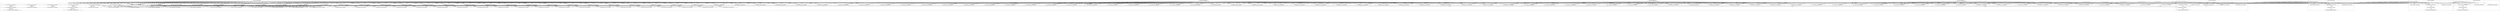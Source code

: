 digraph G {
	"1_fwatchdog#ServerID_6dcbcc88d5-j9zwp"->"10.1.80.1:59328#ServerID_OuterContainerID"[ label="RESPONSE" ];
	"10.1.80.1:54106#ServerID_OuterContainerID"->"1_fwatchdog#ServerID_667d78fb58-55kvm"[ label="GET" ];
	"10.1.80.1:54108#ServerID_OuterContainerID"->"1_fwatchdog#ServerID_667d78fb58-55kvm"[ label="GET" ];
	"1_fwatchdog#ServerID_667d78fb58-55kvm"->"10.1.80.1:54106#ServerID_OuterContainerID"[ label="RESPONSE" ];
	"1_fwatchdog#ServerID_667d78fb58-55kvm"->"10.1.80.1:54108#ServerID_OuterContainerID"[ label="RESPONSE" ];
	"10.1.80.1:59328#ServerID_OuterContainerID"->"1_fwatchdog#ServerID_6dcbcc88d5-j9zwp"[ label="GET" ];
	"10.1.80.1:59329#ServerID_OuterContainerID"->"1_fwatchdog#ServerID_6dcbcc88d5-j9zwp"[ label="GET" ];
	"1_fwatchdog#ServerID_6dcbcc88d5-j9zwp"->"10.1.80.1:59329#ServerID_OuterContainerID"[ label="RESPONSE" ];
	"10.1.80.1:54081#ServerID_OuterContainerID"->"1_fwatchdog#ServerID_8665dd9487-fclr8"[ label="GET" ];
	"1_fwatchdog#ServerID_8665dd9487-fclr8"->"10.1.80.1:54081#ServerID_OuterContainerID"[ label="RESPONSE" ];
	"10.1.80.1:54080#ServerID_OuterContainerID"->"1_fwatchdog#ServerID_8665dd9487-fclr8"[ label="GET" ];
	"1_fwatchdog#ServerID_8665dd9487-fclr8"->"10.1.80.1:54080#ServerID_OuterContainerID"[ label="RESPONSE" ];
	"10.1.80.1:34208#ServerID_OuterContainerID"->"1_fwatchdog#ServerID_76c96688d7-jnp5f"[ label="GET" ];
	"1_fwatchdog#ServerID_76c96688d7-jnp5f"->"10.1.80.1:34208#ServerID_OuterContainerID"[ label="RESPONSE" ];
	"10.1.80.1:34210#ServerID_OuterContainerID"->"1_fwatchdog#ServerID_76c96688d7-jnp5f"[ label="GET" ];
	"1_fwatchdog#ServerID_76c96688d7-jnp5f"->"10.1.80.1:34210#ServerID_OuterContainerID"[ label="RESPONSE" ];
	"10.1.80.1:54144#ServerID_OuterContainerID"->"1_fwatchdog#ServerID_667d78fb58-55kvm"[ label="GET" ];
	"10.1.80.1:54142#ServerID_OuterContainerID"->"1_fwatchdog#ServerID_667d78fb58-55kvm"[ label="GET" ];
	"1_fwatchdog#ServerID_667d78fb58-55kvm"->"10.1.80.1:54144#ServerID_OuterContainerID"[ label="RESPONSE" ];
	"1_fwatchdog#ServerID_667d78fb58-55kvm"->"10.1.80.1:54142#ServerID_OuterContainerID"[ label="RESPONSE" ];
	"10.1.80.1:59370#ServerID_OuterContainerID"->"1_fwatchdog#ServerID_6dcbcc88d5-j9zwp"[ label="GET" ];
	"10.1.80.1:59372#ServerID_OuterContainerID"->"1_fwatchdog#ServerID_6dcbcc88d5-j9zwp"[ label="GET" ];
	"1_fwatchdog#ServerID_6dcbcc88d5-j9zwp"->"10.1.80.1:59370#ServerID_OuterContainerID"[ label="RESPONSE" ];
	"1_fwatchdog#ServerID_6dcbcc88d5-j9zwp"->"10.1.80.1:59372#ServerID_OuterContainerID"[ label="RESPONSE" ];
	"10.1.80.93:51366#ServerID_OuterContainerID"->"1_fwatchdog#ServerID_6dcbcc88d5-j9zwp"[ label="POST" ];
	"1_fwatchdog#ServerID_6dcbcc88d5-j9zwp"->"gateway:8080#ServerID_OuterContainerID"[ label="POST" ];
	"1_fwatchdog#ServerID_6dcbcc88d5-j9zwp"->"10.1.80.93:8080#ServerID_OuterContainerID"[ label="POST" ];
	"10.1.80.93:58262#ServerID_OuterContainerID"->"1_fwatchdog#ServerID_667d78fb58-55kvm"[ label="POST" ];
	"1_fwatchdog#ServerID_667d78fb58-55kvm"->"10.1.80.93:58262#ServerID_OuterContainerID"[ label="RESPONSE" ];
	"10.1.80.93:8080#ServerID_OuterContainerID"->"1_fwatchdog#ServerID_6dcbcc88d5-j9zwp"[ label="RESPONSE" ];
	"gateway:8080#ServerID_OuterContainerID"->"1_fwatchdog#ServerID_6dcbcc88d5-j9zwp"[ label="RESPONSE" ];
	"1_fwatchdog#ServerID_6dcbcc88d5-j9zwp"->"10.1.80.93:51366#ServerID_OuterContainerID"[ label="RESPONSE" ];
	"10.1.80.1:54136#ServerID_OuterContainerID"->"1_fwatchdog#ServerID_8665dd9487-fclr8"[ label="GET" ];
	"10.1.80.1:54138#ServerID_OuterContainerID"->"1_fwatchdog#ServerID_8665dd9487-fclr8"[ label="GET" ];
	"1_fwatchdog#ServerID_8665dd9487-fclr8"->"10.1.80.1:54138#ServerID_OuterContainerID"[ label="RESPONSE" ];
	"1_fwatchdog#ServerID_8665dd9487-fclr8"->"10.1.80.1:54136#ServerID_OuterContainerID"[ label="RESPONSE" ];
	"10.1.80.1:34265#ServerID_OuterContainerID"->"1_fwatchdog#ServerID_76c96688d7-jnp5f"[ label="GET" ];
	"10.1.80.1:34264#ServerID_OuterContainerID"->"1_fwatchdog#ServerID_76c96688d7-jnp5f"[ label="GET" ];
	"1_fwatchdog#ServerID_76c96688d7-jnp5f"->"10.1.80.1:34265#ServerID_OuterContainerID"[ label="RESPONSE" ];
	"1_fwatchdog#ServerID_76c96688d7-jnp5f"->"10.1.80.1:34264#ServerID_OuterContainerID"[ label="RESPONSE" ];
	"10.1.80.93:51392#ServerID_OuterContainerID"->"1_fwatchdog#ServerID_6dcbcc88d5-j9zwp"[ label="POST" ];
	"1_fwatchdog#ServerID_6dcbcc88d5-j9zwp"->"gateway:8080#ServerID_OuterContainerID"[ label="POST" ];
	"1_fwatchdog#ServerID_6dcbcc88d5-j9zwp"->"10.1.80.93:8080#ServerID_OuterContainerID"[ label="POST" ];
	"10.1.80.93:58286#ServerID_OuterContainerID"->"1_fwatchdog#ServerID_667d78fb58-55kvm"[ label="POST" ];
	"1_fwatchdog#ServerID_667d78fb58-55kvm"->"10.1.80.93:58286#ServerID_OuterContainerID"[ label="RESPONSE" ];
	"10.1.80.93:8080#ServerID_OuterContainerID"->"1_fwatchdog#ServerID_6dcbcc88d5-j9zwp"[ label="RESPONSE" ];
	"gateway:8080#ServerID_OuterContainerID"->"1_fwatchdog#ServerID_6dcbcc88d5-j9zwp"[ label="RESPONSE" ];
	"1_fwatchdog#ServerID_6dcbcc88d5-j9zwp"->"10.1.80.93:51392#ServerID_OuterContainerID"[ label="RESPONSE" ];
	"10.1.80.93:51404#ServerID_OuterContainerID"->"1_fwatchdog#ServerID_6dcbcc88d5-j9zwp"[ label="POST" ];
	"1_fwatchdog#ServerID_6dcbcc88d5-j9zwp"->"gateway:8080#ServerID_OuterContainerID"[ label="POST" ];
	"1_fwatchdog#ServerID_6dcbcc88d5-j9zwp"->"10.1.80.93:8080#ServerID_OuterContainerID"[ label="POST" ];
	"10.1.80.93:58298#ServerID_OuterContainerID"->"1_fwatchdog#ServerID_667d78fb58-55kvm"[ label="POST" ];
	"1_fwatchdog#ServerID_667d78fb58-55kvm"->"10.1.80.93:58298#ServerID_OuterContainerID"[ label="RESPONSE" ];
	"10.1.80.93:8080#ServerID_OuterContainerID"->"1_fwatchdog#ServerID_6dcbcc88d5-j9zwp"[ label="RESPONSE" ];
	"gateway:8080#ServerID_OuterContainerID"->"1_fwatchdog#ServerID_6dcbcc88d5-j9zwp"[ label="RESPONSE" ];
	"1_fwatchdog#ServerID_6dcbcc88d5-j9zwp"->"10.1.80.93:51404#ServerID_OuterContainerID"[ label="RESPONSE" ];
	"10.1.80.93:51418#ServerID_OuterContainerID"->"1_fwatchdog#ServerID_6dcbcc88d5-j9zwp"[ label="POST" ];
	"1_fwatchdog#ServerID_6dcbcc88d5-j9zwp"->"gateway:8080#ServerID_OuterContainerID"[ label="POST" ];
	"1_fwatchdog#ServerID_6dcbcc88d5-j9zwp"->"10.1.80.93:8080#ServerID_OuterContainerID"[ label="POST" ];
	"10.1.80.93:58312#ServerID_OuterContainerID"->"1_fwatchdog#ServerID_667d78fb58-55kvm"[ label="POST" ];
	"1_fwatchdog#ServerID_667d78fb58-55kvm"->"10.1.80.93:58312#ServerID_OuterContainerID"[ label="RESPONSE" ];
	"10.1.80.93:8080#ServerID_OuterContainerID"->"1_fwatchdog#ServerID_6dcbcc88d5-j9zwp"[ label="RESPONSE" ];
	"gateway:8080#ServerID_OuterContainerID"->"1_fwatchdog#ServerID_6dcbcc88d5-j9zwp"[ label="RESPONSE" ];
	"1_fwatchdog#ServerID_6dcbcc88d5-j9zwp"->"10.1.80.93:51418#ServerID_OuterContainerID"[ label="RESPONSE" ];
	"10.1.80.93:51430#ServerID_OuterContainerID"->"1_fwatchdog#ServerID_6dcbcc88d5-j9zwp"[ label="POST" ];
	"1_fwatchdog#ServerID_6dcbcc88d5-j9zwp"->"gateway:8080#ServerID_OuterContainerID"[ label="POST" ];
	"1_fwatchdog#ServerID_6dcbcc88d5-j9zwp"->"10.1.80.93:8080#ServerID_OuterContainerID"[ label="POST" ];
	"10.1.80.93:58324#ServerID_OuterContainerID"->"1_fwatchdog#ServerID_667d78fb58-55kvm"[ label="POST" ];
	"1_fwatchdog#ServerID_667d78fb58-55kvm"->"10.1.80.93:58324#ServerID_OuterContainerID"[ label="RESPONSE" ];
	"10.1.80.93:8080#ServerID_OuterContainerID"->"1_fwatchdog#ServerID_6dcbcc88d5-j9zwp"[ label="RESPONSE" ];
	"gateway:8080#ServerID_OuterContainerID"->"1_fwatchdog#ServerID_6dcbcc88d5-j9zwp"[ label="RESPONSE" ];
	"1_fwatchdog#ServerID_6dcbcc88d5-j9zwp"->"10.1.80.93:51430#ServerID_OuterContainerID"[ label="RESPONSE" ];
	"10.1.80.93:51444#ServerID_OuterContainerID"->"1_fwatchdog#ServerID_6dcbcc88d5-j9zwp"[ label="POST" ];
	"1_fwatchdog#ServerID_6dcbcc88d5-j9zwp"->"gateway:8080#ServerID_OuterContainerID"[ label="POST" ];
	"1_fwatchdog#ServerID_6dcbcc88d5-j9zwp"->"10.1.80.93:8080#ServerID_OuterContainerID"[ label="POST" ];
	"10.1.80.93:58338#ServerID_OuterContainerID"->"1_fwatchdog#ServerID_667d78fb58-55kvm"[ label="POST" ];
	"1_fwatchdog#ServerID_667d78fb58-55kvm"->"10.1.80.93:58338#ServerID_OuterContainerID"[ label="RESPONSE" ];
	"10.1.80.93:8080#ServerID_OuterContainerID"->"1_fwatchdog#ServerID_6dcbcc88d5-j9zwp"[ label="RESPONSE" ];
	"gateway:8080#ServerID_OuterContainerID"->"1_fwatchdog#ServerID_6dcbcc88d5-j9zwp"[ label="RESPONSE" ];
	"1_fwatchdog#ServerID_6dcbcc88d5-j9zwp"->"10.1.80.93:51444#ServerID_OuterContainerID"[ label="RESPONSE" ];
	"10.1.80.93:51456#ServerID_OuterContainerID"->"1_fwatchdog#ServerID_6dcbcc88d5-j9zwp"[ label="POST" ];
	"1_fwatchdog#ServerID_6dcbcc88d5-j9zwp"->"gateway:8080#ServerID_OuterContainerID"[ label="POST" ];
	"1_fwatchdog#ServerID_6dcbcc88d5-j9zwp"->"10.1.80.93:8080#ServerID_OuterContainerID"[ label="POST" ];
	"10.1.80.93:58350#ServerID_OuterContainerID"->"1_fwatchdog#ServerID_667d78fb58-55kvm"[ label="POST" ];
	"1_fwatchdog#ServerID_667d78fb58-55kvm"->"10.1.80.93:58350#ServerID_OuterContainerID"[ label="RESPONSE" ];
	"10.1.80.93:8080#ServerID_OuterContainerID"->"1_fwatchdog#ServerID_6dcbcc88d5-j9zwp"[ label="RESPONSE" ];
	"gateway:8080#ServerID_OuterContainerID"->"1_fwatchdog#ServerID_6dcbcc88d5-j9zwp"[ label="RESPONSE" ];
	"1_fwatchdog#ServerID_6dcbcc88d5-j9zwp"->"10.1.80.93:51456#ServerID_OuterContainerID"[ label="RESPONSE" ];
	"10.1.80.1:54259#ServerID_OuterContainerID"->"1_fwatchdog#ServerID_667d78fb58-55kvm"[ label="GET" ];
	"10.1.80.1:54258#ServerID_OuterContainerID"->"1_fwatchdog#ServerID_667d78fb58-55kvm"[ label="GET" ];
	"1_fwatchdog#ServerID_667d78fb58-55kvm"->"10.1.80.1:54259#ServerID_OuterContainerID"[ label="RESPONSE" ];
	"1_fwatchdog#ServerID_667d78fb58-55kvm"->"10.1.80.1:54258#ServerID_OuterContainerID"[ label="RESPONSE" ];
	"10.1.80.93:51472#ServerID_OuterContainerID"->"1_fwatchdog#ServerID_6dcbcc88d5-j9zwp"[ label="POST" ];
	"1_fwatchdog#ServerID_6dcbcc88d5-j9zwp"->"gateway:8080#ServerID_OuterContainerID"[ label="POST" ];
	"1_fwatchdog#ServerID_6dcbcc88d5-j9zwp"->"10.1.80.93:8080#ServerID_OuterContainerID"[ label="POST" ];
	"10.1.80.93:58366#ServerID_OuterContainerID"->"1_fwatchdog#ServerID_667d78fb58-55kvm"[ label="POST" ];
	"1_fwatchdog#ServerID_667d78fb58-55kvm"->"10.1.80.93:58366#ServerID_OuterContainerID"[ label="RESPONSE" ];
	"10.1.80.93:8080#ServerID_OuterContainerID"->"1_fwatchdog#ServerID_6dcbcc88d5-j9zwp"[ label="RESPONSE" ];
	"gateway:8080#ServerID_OuterContainerID"->"1_fwatchdog#ServerID_6dcbcc88d5-j9zwp"[ label="RESPONSE" ];
	"1_fwatchdog#ServerID_6dcbcc88d5-j9zwp"->"10.1.80.93:51472#ServerID_OuterContainerID"[ label="RESPONSE" ];
	"10.1.80.1:59493#ServerID_OuterContainerID"->"1_fwatchdog#ServerID_6dcbcc88d5-j9zwp"[ label="GET" ];
	"10.1.80.1:59492#ServerID_OuterContainerID"->"1_fwatchdog#ServerID_6dcbcc88d5-j9zwp"[ label="GET" ];
	"1_fwatchdog#ServerID_6dcbcc88d5-j9zwp"->"10.1.80.1:59492#ServerID_OuterContainerID"[ label="RESPONSE" ];
	"1_fwatchdog#ServerID_6dcbcc88d5-j9zwp"->"10.1.80.1:59493#ServerID_OuterContainerID"[ label="RESPONSE" ];
	"10.1.80.1:54242#ServerID_OuterContainerID"->"1_fwatchdog#ServerID_8665dd9487-fclr8"[ label="GET" ];
	"1_fwatchdog#ServerID_8665dd9487-fclr8"->"10.1.80.1:54242#ServerID_OuterContainerID"[ label="RESPONSE" ];
	"10.1.80.1:54243#ServerID_OuterContainerID"->"1_fwatchdog#ServerID_8665dd9487-fclr8"[ label="GET" ];
	"1_fwatchdog#ServerID_8665dd9487-fclr8"->"10.1.80.1:54243#ServerID_OuterContainerID"[ label="RESPONSE" ];
	"10.1.80.93:51492#ServerID_OuterContainerID"->"1_fwatchdog#ServerID_6dcbcc88d5-j9zwp"[ label="POST" ];
	"1_fwatchdog#ServerID_6dcbcc88d5-j9zwp"->"gateway:8080#ServerID_OuterContainerID"[ label="POST" ];
	"1_fwatchdog#ServerID_6dcbcc88d5-j9zwp"->"10.1.80.93:8080#ServerID_OuterContainerID"[ label="POST" ];
	"10.1.80.93:58386#ServerID_OuterContainerID"->"1_fwatchdog#ServerID_667d78fb58-55kvm"[ label="POST" ];
	"1_fwatchdog#ServerID_667d78fb58-55kvm"->"10.1.80.93:58386#ServerID_OuterContainerID"[ label="RESPONSE" ];
	"10.1.80.93:8080#ServerID_OuterContainerID"->"1_fwatchdog#ServerID_6dcbcc88d5-j9zwp"[ label="RESPONSE" ];
	"gateway:8080#ServerID_OuterContainerID"->"1_fwatchdog#ServerID_6dcbcc88d5-j9zwp"[ label="RESPONSE" ];
	"1_fwatchdog#ServerID_6dcbcc88d5-j9zwp"->"10.1.80.93:51492#ServerID_OuterContainerID"[ label="RESPONSE" ];
	"10.1.80.1:34382#ServerID_OuterContainerID"->"1_fwatchdog#ServerID_76c96688d7-jnp5f"[ label="GET" ];
	"10.1.80.1:34383#ServerID_OuterContainerID"->"1_fwatchdog#ServerID_76c96688d7-jnp5f"[ label="GET" ];
	"1_fwatchdog#ServerID_76c96688d7-jnp5f"->"10.1.80.1:34383#ServerID_OuterContainerID"[ label="RESPONSE" ];
	"1_fwatchdog#ServerID_76c96688d7-jnp5f"->"10.1.80.1:34382#ServerID_OuterContainerID"[ label="RESPONSE" ];
	"10.1.80.93:51510#ServerID_OuterContainerID"->"1_fwatchdog#ServerID_6dcbcc88d5-j9zwp"[ label="POST" ];
	"1_fwatchdog#ServerID_6dcbcc88d5-j9zwp"->"gateway:8080#ServerID_OuterContainerID"[ label="POST" ];
	"1_fwatchdog#ServerID_6dcbcc88d5-j9zwp"->"10.1.80.93:8080#ServerID_OuterContainerID"[ label="POST" ];
	"10.1.80.93:58404#ServerID_OuterContainerID"->"1_fwatchdog#ServerID_667d78fb58-55kvm"[ label="POST" ];
	"1_fwatchdog#ServerID_667d78fb58-55kvm"->"10.1.80.93:58404#ServerID_OuterContainerID"[ label="RESPONSE" ];
	"10.1.80.93:8080#ServerID_OuterContainerID"->"1_fwatchdog#ServerID_6dcbcc88d5-j9zwp"[ label="RESPONSE" ];
	"gateway:8080#ServerID_OuterContainerID"->"1_fwatchdog#ServerID_6dcbcc88d5-j9zwp"[ label="RESPONSE" ];
	"1_fwatchdog#ServerID_6dcbcc88d5-j9zwp"->"10.1.80.93:51510#ServerID_OuterContainerID"[ label="RESPONSE" ];
	"10.1.80.93:51522#ServerID_OuterContainerID"->"1_fwatchdog#ServerID_6dcbcc88d5-j9zwp"[ label="POST" ];
	"1_fwatchdog#ServerID_6dcbcc88d5-j9zwp"->"gateway:8080#ServerID_OuterContainerID"[ label="POST" ];
	"1_fwatchdog#ServerID_6dcbcc88d5-j9zwp"->"10.1.80.93:8080#ServerID_OuterContainerID"[ label="POST" ];
	"10.1.80.93:58416#ServerID_OuterContainerID"->"1_fwatchdog#ServerID_667d78fb58-55kvm"[ label="POST" ];
	"1_fwatchdog#ServerID_667d78fb58-55kvm"->"10.1.80.93:58416#ServerID_OuterContainerID"[ label="RESPONSE" ];
	"10.1.80.93:8080#ServerID_OuterContainerID"->"1_fwatchdog#ServerID_6dcbcc88d5-j9zwp"[ label="RESPONSE" ];
	"gateway:8080#ServerID_OuterContainerID"->"1_fwatchdog#ServerID_6dcbcc88d5-j9zwp"[ label="RESPONSE" ];
	"1_fwatchdog#ServerID_6dcbcc88d5-j9zwp"->"10.1.80.93:51522#ServerID_OuterContainerID"[ label="RESPONSE" ];
	"10.1.80.93:51534#ServerID_OuterContainerID"->"1_fwatchdog#ServerID_6dcbcc88d5-j9zwp"[ label="POST" ];
	"1_fwatchdog#ServerID_6dcbcc88d5-j9zwp"->"gateway:8080#ServerID_OuterContainerID"[ label="POST" ];
	"1_fwatchdog#ServerID_6dcbcc88d5-j9zwp"->"10.1.80.93:8080#ServerID_OuterContainerID"[ label="POST" ];
	"10.1.80.93:47302#ServerID_OuterContainerID"->"1_fwatchdog#ServerID_8665dd9487-fclr8"[ label="POST" ];
	"1_fwatchdog#ServerID_8665dd9487-fclr8"->"10.1.80.93:47302#ServerID_OuterContainerID"[ label="RESPONSE" ];
	"10.1.80.93:8080#ServerID_OuterContainerID"->"1_fwatchdog#ServerID_6dcbcc88d5-j9zwp"[ label="RESPONSE" ];
	"gateway:8080#ServerID_OuterContainerID"->"1_fwatchdog#ServerID_6dcbcc88d5-j9zwp"[ label="RESPONSE" ];
	"10.1.80.93:54378#ServerID_OuterContainerID"->"1_fwatchdog#ServerID_76c96688d7-jnp5f"[ label="POST" ];
	"1_fwatchdog#ServerID_76c96688d7-jnp5f"->"10.1.80.93:54378#ServerID_OuterContainerID"[ label="RESPONSE" ];
	"1_fwatchdog#ServerID_6dcbcc88d5-j9zwp"->"10.1.80.93:51534#ServerID_OuterContainerID"[ label="RESPONSE" ];
	"1_fwatchdog#ServerID_6dcbcc88d5-j9zwp"->"gateway:8080#ServerID_OuterContainerID"[ label="POST" ];
	"10.1.80.93:51558#ServerID_OuterContainerID"->"1_fwatchdog#ServerID_6dcbcc88d5-j9zwp"[ label="POST" ];
	"1_fwatchdog#ServerID_6dcbcc88d5-j9zwp"->"10.1.80.93:8080#ServerID_OuterContainerID"[ label="POST" ];
	"10.1.80.93:58452#ServerID_OuterContainerID"->"1_fwatchdog#ServerID_667d78fb58-55kvm"[ label="POST" ];
	"10.1.80.93:8080#ServerID_OuterContainerID"->"1_fwatchdog#ServerID_6dcbcc88d5-j9zwp"[ label="RESPONSE" ];
	"1_fwatchdog#ServerID_667d78fb58-55kvm"->"10.1.80.93:58452#ServerID_OuterContainerID"[ label="RESPONSE" ];
	"gateway:8080#ServerID_OuterContainerID"->"1_fwatchdog#ServerID_6dcbcc88d5-j9zwp"[ label="RESPONSE" ];
	"1_fwatchdog#ServerID_6dcbcc88d5-j9zwp"->"10.1.80.93:51558#ServerID_OuterContainerID"[ label="RESPONSE" ];
	"10.1.80.93:51578#ServerID_OuterContainerID"->"1_fwatchdog#ServerID_6dcbcc88d5-j9zwp"[ label="POST" ];
	"1_fwatchdog#ServerID_6dcbcc88d5-j9zwp"->"gateway:8080#ServerID_OuterContainerID"[ label="POST" ];
	"1_fwatchdog#ServerID_6dcbcc88d5-j9zwp"->"10.1.80.93:8080#ServerID_OuterContainerID"[ label="POST" ];
	"10.1.80.93:58472#ServerID_OuterContainerID"->"1_fwatchdog#ServerID_667d78fb58-55kvm"[ label="POST" ];
	"1_fwatchdog#ServerID_667d78fb58-55kvm"->"10.1.80.93:58472#ServerID_OuterContainerID"[ label="RESPONSE" ];
	"10.1.80.93:8080#ServerID_OuterContainerID"->"1_fwatchdog#ServerID_6dcbcc88d5-j9zwp"[ label="RESPONSE" ];
	"gateway:8080#ServerID_OuterContainerID"->"1_fwatchdog#ServerID_6dcbcc88d5-j9zwp"[ label="RESPONSE" ];
	"1_fwatchdog#ServerID_6dcbcc88d5-j9zwp"->"10.1.80.93:51578#ServerID_OuterContainerID"[ label="RESPONSE" ];
	"10.1.80.93:51590#ServerID_OuterContainerID"->"1_fwatchdog#ServerID_6dcbcc88d5-j9zwp"[ label="POST" ];
	"1_fwatchdog#ServerID_6dcbcc88d5-j9zwp"->"gateway:8080#ServerID_OuterContainerID"[ label="POST" ];
	"1_fwatchdog#ServerID_6dcbcc88d5-j9zwp"->"10.1.80.93:8080#ServerID_OuterContainerID"[ label="POST" ];
	"10.1.80.93:58484#ServerID_OuterContainerID"->"1_fwatchdog#ServerID_667d78fb58-55kvm"[ label="POST" ];
	"1_fwatchdog#ServerID_667d78fb58-55kvm"->"10.1.80.93:58484#ServerID_OuterContainerID"[ label="RESPONSE" ];
	"10.1.80.93:8080#ServerID_OuterContainerID"->"1_fwatchdog#ServerID_6dcbcc88d5-j9zwp"[ label="RESPONSE" ];
	"gateway:8080#ServerID_OuterContainerID"->"1_fwatchdog#ServerID_6dcbcc88d5-j9zwp"[ label="RESPONSE" ];
	"1_fwatchdog#ServerID_6dcbcc88d5-j9zwp"->"10.1.80.93:51590#ServerID_OuterContainerID"[ label="RESPONSE" ];
	"10.1.80.1:54393#ServerID_OuterContainerID"->"1_fwatchdog#ServerID_667d78fb58-55kvm"[ label="GET" ];
	"10.1.80.1:54392#ServerID_OuterContainerID"->"1_fwatchdog#ServerID_667d78fb58-55kvm"[ label="GET" ];
	"1_fwatchdog#ServerID_667d78fb58-55kvm"->"10.1.80.1:54393#ServerID_OuterContainerID"[ label="RESPONSE" ];
	"1_fwatchdog#ServerID_667d78fb58-55kvm"->"10.1.80.1:54392#ServerID_OuterContainerID"[ label="RESPONSE" ];
	"10.1.80.1:59614#ServerID_OuterContainerID"->"1_fwatchdog#ServerID_6dcbcc88d5-j9zwp"[ label="GET" ];
	"10.1.80.1:59616#ServerID_OuterContainerID"->"1_fwatchdog#ServerID_6dcbcc88d5-j9zwp"[ label="GET" ];
	"1_fwatchdog#ServerID_6dcbcc88d5-j9zwp"->"10.1.80.1:59616#ServerID_OuterContainerID"[ label="RESPONSE" ];
	"1_fwatchdog#ServerID_6dcbcc88d5-j9zwp"->"10.1.80.1:59614#ServerID_OuterContainerID"[ label="RESPONSE" ];
	"10.1.80.93:51610#ServerID_OuterContainerID"->"1_fwatchdog#ServerID_6dcbcc88d5-j9zwp"[ label="POST" ];
	"1_fwatchdog#ServerID_6dcbcc88d5-j9zwp"->"gateway:8080#ServerID_OuterContainerID"[ label="POST" ];
	"1_fwatchdog#ServerID_6dcbcc88d5-j9zwp"->"10.1.80.93:8080#ServerID_OuterContainerID"[ label="POST" ];
	"10.1.80.93:58504#ServerID_OuterContainerID"->"1_fwatchdog#ServerID_667d78fb58-55kvm"[ label="POST" ];
	"1_fwatchdog#ServerID_667d78fb58-55kvm"->"10.1.80.93:58504#ServerID_OuterContainerID"[ label="RESPONSE" ];
	"10.1.80.93:8080#ServerID_OuterContainerID"->"1_fwatchdog#ServerID_6dcbcc88d5-j9zwp"[ label="RESPONSE" ];
	"gateway:8080#ServerID_OuterContainerID"->"1_fwatchdog#ServerID_6dcbcc88d5-j9zwp"[ label="RESPONSE" ];
	"1_fwatchdog#ServerID_6dcbcc88d5-j9zwp"->"10.1.80.93:51610#ServerID_OuterContainerID"[ label="RESPONSE" ];
	"10.1.80.1:54376#ServerID_OuterContainerID"->"1_fwatchdog#ServerID_8665dd9487-fclr8"[ label="GET" ];
	"10.1.80.1:54378#ServerID_OuterContainerID"->"1_fwatchdog#ServerID_8665dd9487-fclr8"[ label="GET" ];
	"1_fwatchdog#ServerID_8665dd9487-fclr8"->"10.1.80.1:54378#ServerID_OuterContainerID"[ label="RESPONSE" ];
	"1_fwatchdog#ServerID_8665dd9487-fclr8"->"10.1.80.1:54376#ServerID_OuterContainerID"[ label="RESPONSE" ];
	"10.1.80.1:34506#ServerID_OuterContainerID"->"1_fwatchdog#ServerID_76c96688d7-jnp5f"[ label="GET" ];
	"10.1.80.1:34504#ServerID_OuterContainerID"->"1_fwatchdog#ServerID_76c96688d7-jnp5f"[ label="GET" ];
	"1_fwatchdog#ServerID_76c96688d7-jnp5f"->"10.1.80.1:34506#ServerID_OuterContainerID"[ label="RESPONSE" ];
	"10.1.80.1:59304#ServerID_OuterContainerID"->"1_fwatchdog#ServerID_736074b81582"[ label="read" ];
	"1_fwatchdog#ServerID_736074b81582"->"10.1.80.1:59304#ServerID_OuterContainerID"[ label="write" ];
	"10.1.80.1:59302#ServerID_OuterContainerID"->"1_fwatchdog#ServerID_736074b81582"[ label="read" ];
	"1_fwatchdog#ServerID_736074b81582"->"10.1.80.1:59302#ServerID_OuterContainerID"[ label="write" ];
	"10.1.80.1:54054#ServerID_OuterContainerID"->"1_fwatchdog#ServerID_86aa7f3fa3b0"[ label="read" ];
	"10.1.80.1:54052#ServerID_OuterContainerID"->"1_fwatchdog#ServerID_86aa7f3fa3b0"[ label="read" ];
	"1_fwatchdog#ServerID_86aa7f3fa3b0"->"10.1.80.1:54052#ServerID_OuterContainerID"[ label="write" ];
	"1_fwatchdog#ServerID_86aa7f3fa3b0"->"10.1.80.1:54054#ServerID_OuterContainerID"[ label="write" ];
	"10.1.80.1:34182#ServerID_OuterContainerID"->"1_fwatchdog#ServerID_834d81eb81b3"[ label="read" ];
	"10.1.80.1:34180#ServerID_OuterContainerID"->"1_fwatchdog#ServerID_834d81eb81b3"[ label="read" ];
	"1_fwatchdog#ServerID_834d81eb81b3"->"10.1.80.1:34182#ServerID_OuterContainerID"[ label="write" ];
	"1_fwatchdog#ServerID_834d81eb81b3"->"10.1.80.1:34180#ServerID_OuterContainerID"[ label="write" ];
	"1_fwatchdog#ServerID_76c96688d7-jnp5f"->"10.1.80.1:34504#ServerID_OuterContainerID"[ label="RESPONSE" ];
	"1_fwatchdog#ServerID_6dcbcc88d5-j9zwp"->"gateway:8080#ServerID_OuterContainerID"[ label="POST" ];
	"10.1.80.93:51632#ServerID_OuterContainerID"->"1_fwatchdog#ServerID_6dcbcc88d5-j9zwp"[ label="POST" ];
	"1_fwatchdog#ServerID_6dcbcc88d5-j9zwp"->"10.1.80.93:8080#ServerID_OuterContainerID"[ label="POST" ];
	"10.1.80.93:58526#ServerID_OuterContainerID"->"1_fwatchdog#ServerID_667d78fb58-55kvm"[ label="POST" ];
	"1_fwatchdog#ServerID_667d78fb58-55kvm"->"10.1.80.93:58526#ServerID_OuterContainerID"[ label="RESPONSE" ];
	"10.1.80.93:8080#ServerID_OuterContainerID"->"1_fwatchdog#ServerID_6dcbcc88d5-j9zwp"[ label="RESPONSE" ];
	"gateway:8080#ServerID_OuterContainerID"->"1_fwatchdog#ServerID_6dcbcc88d5-j9zwp"[ label="RESPONSE" ];
	"1_fwatchdog#ServerID_6dcbcc88d5-j9zwp"->"10.1.80.93:51632#ServerID_OuterContainerID"[ label="RESPONSE" ];
	"10.1.80.93:51644#ServerID_OuterContainerID"->"1_fwatchdog#ServerID_6dcbcc88d5-j9zwp"[ label="POST" ];
	"1_fwatchdog#ServerID_6dcbcc88d5-j9zwp"->"gateway:8080#ServerID_OuterContainerID"[ label="POST" ];
	"1_fwatchdog#ServerID_6dcbcc88d5-j9zwp"->"10.1.80.93:8080#ServerID_OuterContainerID"[ label="POST" ];
	"10.1.80.93:58538#ServerID_OuterContainerID"->"1_fwatchdog#ServerID_667d78fb58-55kvm"[ label="POST" ];
	"1_fwatchdog#ServerID_667d78fb58-55kvm"->"10.1.80.93:58538#ServerID_OuterContainerID"[ label="RESPONSE" ];
	"10.1.80.93:8080#ServerID_OuterContainerID"->"1_fwatchdog#ServerID_6dcbcc88d5-j9zwp"[ label="RESPONSE" ];
	"gateway:8080#ServerID_OuterContainerID"->"1_fwatchdog#ServerID_6dcbcc88d5-j9zwp"[ label="RESPONSE" ];
	"1_fwatchdog#ServerID_6dcbcc88d5-j9zwp"->"10.1.80.93:51644#ServerID_OuterContainerID"[ label="RESPONSE" ];
	"10.1.80.93:51656#ServerID_OuterContainerID"->"1_fwatchdog#ServerID_6dcbcc88d5-j9zwp"[ label="POST" ];
	"1_fwatchdog#ServerID_6dcbcc88d5-j9zwp"->"gateway:8080#ServerID_OuterContainerID"[ label="POST" ];
	"1_fwatchdog#ServerID_6dcbcc88d5-j9zwp"->"10.1.80.93:8080#ServerID_OuterContainerID"[ label="POST" ];
	"10.1.80.93:58550#ServerID_OuterContainerID"->"1_fwatchdog#ServerID_667d78fb58-55kvm"[ label="POST" ];
	"1_fwatchdog#ServerID_667d78fb58-55kvm"->"10.1.80.93:58550#ServerID_OuterContainerID"[ label="RESPONSE" ];
	"10.1.80.93:8080#ServerID_OuterContainerID"->"1_fwatchdog#ServerID_6dcbcc88d5-j9zwp"[ label="RESPONSE" ];
	"gateway:8080#ServerID_OuterContainerID"->"1_fwatchdog#ServerID_6dcbcc88d5-j9zwp"[ label="RESPONSE" ];
	"1_fwatchdog#ServerID_6dcbcc88d5-j9zwp"->"10.1.80.93:51656#ServerID_OuterContainerID"[ label="RESPONSE" ];
	"10.1.80.1:54464#ServerID_OuterContainerID"->"1_fwatchdog#ServerID_667d78fb58-55kvm"[ label="GET" ];
	"1_fwatchdog#ServerID_667d78fb58-55kvm"->"10.1.80.1:54464#ServerID_OuterContainerID"[ label="RESPONSE" ];
	"10.1.80.1:54465#ServerID_OuterContainerID"->"1_fwatchdog#ServerID_667d78fb58-55kvm"[ label="GET" ];
	"1_fwatchdog#ServerID_667d78fb58-55kvm"->"10.1.80.1:54465#ServerID_OuterContainerID"[ label="RESPONSE" ];
	"10.1.80.1:59686#ServerID_OuterContainerID"->"1_fwatchdog#ServerID_6dcbcc88d5-j9zwp"[ label="GET" ];
	"1_fwatchdog#ServerID_6dcbcc88d5-j9zwp"->"10.1.80.1:59686#ServerID_OuterContainerID"[ label="RESPONSE" ];
	"10.1.80.1:59687#ServerID_OuterContainerID"->"1_fwatchdog#ServerID_6dcbcc88d5-j9zwp"[ label="GET" ];
	"1_fwatchdog#ServerID_6dcbcc88d5-j9zwp"->"10.1.80.1:59687#ServerID_OuterContainerID"[ label="RESPONSE" ];
	"10.1.80.1:54436#ServerID_OuterContainerID"->"1_fwatchdog#ServerID_8665dd9487-fclr8"[ label="GET" ];
	"1_fwatchdog#ServerID_8665dd9487-fclr8"->"10.1.80.1:54436#ServerID_OuterContainerID"[ label="RESPONSE" ];
	"10.1.80.1:54437#ServerID_OuterContainerID"->"1_fwatchdog#ServerID_8665dd9487-fclr8"[ label="GET" ];
	"1_fwatchdog#ServerID_8665dd9487-fclr8"->"10.1.80.1:54437#ServerID_OuterContainerID"[ label="RESPONSE" ];
	"10.1.80.1:34564#ServerID_OuterContainerID"->"1_fwatchdog#ServerID_76c96688d7-jnp5f"[ label="GET" ];
	"1_fwatchdog#ServerID_76c96688d7-jnp5f"->"10.1.80.1:34564#ServerID_OuterContainerID"[ label="RESPONSE" ];
	"10.1.80.1:34565#ServerID_OuterContainerID"->"1_fwatchdog#ServerID_76c96688d7-jnp5f"[ label="GET" ];
	"1_fwatchdog#ServerID_76c96688d7-jnp5f"->"10.1.80.1:34565#ServerID_OuterContainerID"[ label="RESPONSE" ];
	"10.1.80.1:54492#ServerID_OuterContainerID"->"1_fwatchdog#ServerID_667d78fb58-55kvm"[ label="GET" ];
	"1_fwatchdog#ServerID_667d78fb58-55kvm"->"10.1.80.1:54492#ServerID_OuterContainerID"[ label="RESPONSE" ];
	"10.1.80.1:54490#ServerID_OuterContainerID"->"1_fwatchdog#ServerID_667d78fb58-55kvm"[ label="GET" ];
	"1_fwatchdog#ServerID_667d78fb58-55kvm"->"10.1.80.1:54490#ServerID_OuterContainerID"[ label="RESPONSE" ];
	"10.1.80.1:59712#ServerID_OuterContainerID"->"1_fwatchdog#ServerID_6dcbcc88d5-j9zwp"[ label="GET" ];
	"1_fwatchdog#ServerID_6dcbcc88d5-j9zwp"->"10.1.80.1:59712#ServerID_OuterContainerID"[ label="RESPONSE" ];
	"10.1.80.1:59714#ServerID_OuterContainerID"->"1_fwatchdog#ServerID_6dcbcc88d5-j9zwp"[ label="GET" ];
	"1_fwatchdog#ServerID_6dcbcc88d5-j9zwp"->"10.1.80.1:59714#ServerID_OuterContainerID"[ label="RESPONSE" ];
	"10.1.80.1:54464#ServerID_OuterContainerID"->"1_fwatchdog#ServerID_8665dd9487-fclr8"[ label="GET" ];
	"1_fwatchdog#ServerID_8665dd9487-fclr8"->"10.1.80.1:54464#ServerID_OuterContainerID"[ label="RESPONSE" ];
	"10.1.80.1:54466#ServerID_OuterContainerID"->"1_fwatchdog#ServerID_8665dd9487-fclr8"[ label="GET" ];
	"1_fwatchdog#ServerID_8665dd9487-fclr8"->"10.1.80.1:54466#ServerID_OuterContainerID"[ label="RESPONSE" ];
	"10.1.80.1:34592#ServerID_OuterContainerID"->"1_fwatchdog#ServerID_76c96688d7-jnp5f"[ label="GET" ];
	"1_fwatchdog#ServerID_76c96688d7-jnp5f"->"10.1.80.1:34592#ServerID_OuterContainerID"[ label="RESPONSE" ];
	"10.1.80.1:34593#ServerID_OuterContainerID"->"1_fwatchdog#ServerID_76c96688d7-jnp5f"[ label="GET" ];
	"1_fwatchdog#ServerID_76c96688d7-jnp5f"->"10.1.80.1:34593#ServerID_OuterContainerID"[ label="RESPONSE" ];
	"10.1.80.1:54106#ServerID_OuterContainerID"->"1_fwatchdog#ServerID_0802701be25e"[ label="read" ];
	"10.1.80.1:54108#ServerID_OuterContainerID"->"1_fwatchdog#ServerID_0802701be25e"[ label="read" ];
	"1_fwatchdog#ServerID_0802701be25e"->"10.1.80.1:54108#ServerID_OuterContainerID"[ label="write" ];
	"1_fwatchdog#ServerID_0802701be25e"->"10.1.80.1:54106#ServerID_OuterContainerID"[ label="write" ];
	"10.1.80.1:59328#ServerID_OuterContainerID"->"1_fwatchdog#ServerID_736074b81582"[ label="read" ];
	"10.1.80.1:59329#ServerID_OuterContainerID"->"1_fwatchdog#ServerID_736074b81582"[ label="read" ];
	"1_fwatchdog#ServerID_736074b81582"->"10.1.80.1:59328#ServerID_OuterContainerID"[ label="write" ];
	"1_fwatchdog#ServerID_736074b81582"->"10.1.80.1:59329#ServerID_OuterContainerID"[ label="write" ];
	"10.1.80.1:54080#ServerID_OuterContainerID"->"1_fwatchdog#ServerID_86aa7f3fa3b0"[ label="read" ];
	"10.1.80.1:54081#ServerID_OuterContainerID"->"1_fwatchdog#ServerID_86aa7f3fa3b0"[ label="read" ];
	"1_fwatchdog#ServerID_86aa7f3fa3b0"->"10.1.80.1:54081#ServerID_OuterContainerID"[ label="write" ];
	"1_fwatchdog#ServerID_86aa7f3fa3b0"->"10.1.80.1:54080#ServerID_OuterContainerID"[ label="write" ];
	"10.1.80.1:34208#ServerID_OuterContainerID"->"1_fwatchdog#ServerID_834d81eb81b3"[ label="read" ];
	"1_fwatchdog#ServerID_834d81eb81b3"->"10.1.80.1:34208#ServerID_OuterContainerID"[ label="write" ];
	"10.1.80.1:34210#ServerID_OuterContainerID"->"1_fwatchdog#ServerID_834d81eb81b3"[ label="read" ];
	"1_fwatchdog#ServerID_834d81eb81b3"->"10.1.80.1:34210#ServerID_OuterContainerID"[ label="write" ];
	"10.1.80.1:54142#ServerID_OuterContainerID"->"1_fwatchdog#ServerID_0802701be25e"[ label="read" ];
	"10.1.80.1:54144#ServerID_OuterContainerID"->"1_fwatchdog#ServerID_0802701be25e"[ label="read" ];
	"1_fwatchdog#ServerID_0802701be25e"->"10.1.80.1:54144#ServerID_OuterContainerID"[ label="write" ];
	"1_fwatchdog#ServerID_0802701be25e"->"10.1.80.1:54142#ServerID_OuterContainerID"[ label="write" ];
	"10.1.80.1:59370#ServerID_OuterContainerID"->"1_fwatchdog#ServerID_736074b81582"[ label="read" ];
	"1_fwatchdog#ServerID_736074b81582"->"10.1.80.1:59370#ServerID_OuterContainerID"[ label="write" ];
	"10.1.80.1:59372#ServerID_OuterContainerID"->"1_fwatchdog#ServerID_736074b81582"[ label="read" ];
	"1_fwatchdog#ServerID_736074b81582"->"10.1.80.1:59372#ServerID_OuterContainerID"[ label="write" ];
	"10.1.80.93:51366#ServerID_OuterContainerID"->"1_fwatchdog#ServerID_736074b81582"[ label="read" ];
	"1_fwatchdog#ServerID_736074b81582"->"pipe:[20744869]#ServerID_736074b81582"[ label="write" ];
	"1_fwatchdog#ServerID_736074b81582"->"localhost:3000#ServerID_736074b81582"[ label="connect" ];
	"localhost:3000#ServerID_736074b81582"->"1_fwatchdog#ServerID_736074b81582"[ label="read" ];
	"1_fwatchdog#ServerID_736074b81582"->"localhost:3000#ServerID_736074b81582"[ label="write" ];
	"10_node#ServerID_736074b81582"->"pipe:[20744134]#ServerID_736074b81582"[ label="write" ];
	"localhost:3000#ServerID_736074b81582"->"10_node#ServerID_736074b81582"[ label="read" ];
	"/etc/hosts#ServerID_736074b81582"->"10_node#ServerID_736074b81582"[ label="read" ];
	"/etc/resolv.conf#ServerID_736074b81582"->"10_node#ServerID_736074b81582"[ label="read" ];
	"10_node#ServerID_736074b81582"->"10.152.183.10:53#ServerID_OuterContainerID"[ label="sendto" ];
	"10.152.183.10:53#ServerID_OuterContainerID"->"10_node#ServerID_736074b81582"[ label="recvfrom" ];
	"10.1.80.93:58262#ServerID_OuterContainerID"->"1_fwatchdog#ServerID_0802701be25e"[ label="read" ];
	"1_fwatchdog#ServerID_0802701be25e"->"pipe:[20744658]#ServerID_0802701be25e"[ label="write" ];
	"localhost:3000#ServerID_0802701be25e"->"1_fwatchdog#ServerID_0802701be25e"[ label="read" ];
	"10_node#ServerID_736074b81582"->"gateway:8080#ServerID_OuterContainerID"[ label="connect" ];
	"1_fwatchdog#ServerID_0802701be25e"->"localhost:3000#ServerID_0802701be25e"[ label="connect" ];
	"localhost:3000#ServerID_0802701be25e"->"11_node#ServerID_0802701be25e"[ label="read" ];
	"11_node#ServerID_0802701be25e"->"pipe:[20744960]#ServerID_0802701be25e"[ label="write" ];
	"1_fwatchdog#ServerID_0802701be25e"->"localhost:3000#ServerID_0802701be25e"[ label="write" ];
	"1_fwatchdog#ServerID_0802701be25e"->"pipe:[20744659]#ServerID_0802701be25e"[ label="write" ];
	"1_fwatchdog#ServerID_0802701be25e"->"10.1.80.93:58262#ServerID_OuterContainerID"[ label="write" ];
	"gateway:8080#ServerID_OuterContainerID"->"10_node#ServerID_736074b81582"[ label="read" ];
	"1_fwatchdog#ServerID_736074b81582"->"pipe:[20744870]#ServerID_736074b81582"[ label="write" ];
	"1_fwatchdog#ServerID_736074b81582"->"10.1.80.93:51366#ServerID_OuterContainerID"[ label="write" ];
	"1_fwatchdog#ServerID_86aa7f3fa3b0"->"10.1.80.1:54138#ServerID_OuterContainerID"[ label="write" ];
	"10.1.80.1:54138#ServerID_OuterContainerID"->"1_fwatchdog#ServerID_86aa7f3fa3b0"[ label="read" ];
	"10.1.80.1:54136#ServerID_OuterContainerID"->"1_fwatchdog#ServerID_86aa7f3fa3b0"[ label="read" ];
	"10.1.80.1:34265#ServerID_OuterContainerID"->"1_fwatchdog#ServerID_834d81eb81b3"[ label="read" ];
	"1_fwatchdog#ServerID_834d81eb81b3"->"10.1.80.1:34265#ServerID_OuterContainerID"[ label="write" ];
	"1_fwatchdog#ServerID_86aa7f3fa3b0"->"10.1.80.1:54136#ServerID_OuterContainerID"[ label="write" ];
	"1_fwatchdog#ServerID_834d81eb81b3"->"10.1.80.1:34264#ServerID_OuterContainerID"[ label="write" ];
	"10.1.80.1:34264#ServerID_OuterContainerID"->"1_fwatchdog#ServerID_834d81eb81b3"[ label="read" ];
	"10.1.80.93:51392#ServerID_OuterContainerID"->"1_fwatchdog#ServerID_736074b81582"[ label="read" ];
	"10.1.80.93:58286#ServerID_OuterContainerID"->"1_fwatchdog#ServerID_0802701be25e"[ label="read" ];
	"1_fwatchdog#ServerID_0802701be25e"->"10.1.80.93:58286#ServerID_OuterContainerID"[ label="write" ];
	"1_fwatchdog#ServerID_736074b81582"->"10.1.80.93:51392#ServerID_OuterContainerID"[ label="write" ];
	"10.1.80.93:51404#ServerID_OuterContainerID"->"1_fwatchdog#ServerID_736074b81582"[ label="read" ];
	"10.1.80.93:58298#ServerID_OuterContainerID"->"1_fwatchdog#ServerID_0802701be25e"[ label="read" ];
	"1_fwatchdog#ServerID_0802701be25e"->"10.1.80.93:58298#ServerID_OuterContainerID"[ label="write" ];
	"1_fwatchdog#ServerID_736074b81582"->"10.1.80.93:51404#ServerID_OuterContainerID"[ label="write" ];
	"10.1.80.93:51418#ServerID_OuterContainerID"->"1_fwatchdog#ServerID_736074b81582"[ label="read" ];
	"10.1.80.93:58312#ServerID_OuterContainerID"->"1_fwatchdog#ServerID_0802701be25e"[ label="read" ];
	"1_fwatchdog#ServerID_0802701be25e"->"10.1.80.93:58312#ServerID_OuterContainerID"[ label="write" ];
	"1_fwatchdog#ServerID_736074b81582"->"10.1.80.93:51418#ServerID_OuterContainerID"[ label="write" ];
	"10.1.80.93:51430#ServerID_OuterContainerID"->"1_fwatchdog#ServerID_736074b81582"[ label="read" ];
	"10.1.80.93:58324#ServerID_OuterContainerID"->"1_fwatchdog#ServerID_0802701be25e"[ label="read" ];
	"1_fwatchdog#ServerID_0802701be25e"->"10.1.80.93:58324#ServerID_OuterContainerID"[ label="write" ];
	"1_fwatchdog#ServerID_736074b81582"->"10.1.80.93:51430#ServerID_OuterContainerID"[ label="write" ];
	"10.1.80.93:51444#ServerID_OuterContainerID"->"1_fwatchdog#ServerID_736074b81582"[ label="read" ];
	"10.1.80.93:58338#ServerID_OuterContainerID"->"1_fwatchdog#ServerID_0802701be25e"[ label="read" ];
	"1_fwatchdog#ServerID_0802701be25e"->"10.1.80.93:58338#ServerID_OuterContainerID"[ label="write" ];
	"1_fwatchdog#ServerID_736074b81582"->"10.1.80.93:51444#ServerID_OuterContainerID"[ label="write" ];
	"10.1.80.93:51456#ServerID_OuterContainerID"->"1_fwatchdog#ServerID_736074b81582"[ label="read" ];
	"10.1.80.93:58350#ServerID_OuterContainerID"->"1_fwatchdog#ServerID_0802701be25e"[ label="read" ];
	"1_fwatchdog#ServerID_0802701be25e"->"10.1.80.93:58350#ServerID_OuterContainerID"[ label="write" ];
	"1_fwatchdog#ServerID_736074b81582"->"10.1.80.93:51456#ServerID_OuterContainerID"[ label="write" ];
	"1_fwatchdog#ServerID_0802701be25e"->"10.1.80.1:54258#ServerID_OuterContainerID"[ label="write" ];
	"10.1.80.1:54259#ServerID_OuterContainerID"->"1_fwatchdog#ServerID_0802701be25e"[ label="read" ];
	"10.1.80.93:51472#ServerID_OuterContainerID"->"1_fwatchdog#ServerID_736074b81582"[ label="read" ];
	"10.1.80.1:54258#ServerID_OuterContainerID"->"1_fwatchdog#ServerID_0802701be25e"[ label="read" ];
	"1_fwatchdog#ServerID_0802701be25e"->"10.1.80.1:54259#ServerID_OuterContainerID"[ label="write" ];
	"10.1.80.93:58366#ServerID_OuterContainerID"->"1_fwatchdog#ServerID_0802701be25e"[ label="read" ];
	"1_fwatchdog#ServerID_0802701be25e"->"10.1.80.93:58366#ServerID_OuterContainerID"[ label="write" ];
	"10.1.80.1:59492#ServerID_OuterContainerID"->"1_fwatchdog#ServerID_736074b81582"[ label="read" ];
	"1_fwatchdog#ServerID_736074b81582"->"10.1.80.1:59492#ServerID_OuterContainerID"[ label="write" ];
	"1_fwatchdog#ServerID_736074b81582"->"10.1.80.93:51472#ServerID_OuterContainerID"[ label="write" ];
	"10.1.80.1:59493#ServerID_OuterContainerID"->"1_fwatchdog#ServerID_736074b81582"[ label="read" ];
	"1_fwatchdog#ServerID_736074b81582"->"10.1.80.1:59493#ServerID_OuterContainerID"[ label="write" ];
	"10.1.80.1:54242#ServerID_OuterContainerID"->"1_fwatchdog#ServerID_86aa7f3fa3b0"[ label="read" ];
	"10.1.80.1:54243#ServerID_OuterContainerID"->"1_fwatchdog#ServerID_86aa7f3fa3b0"[ label="read" ];
	"1_fwatchdog#ServerID_86aa7f3fa3b0"->"10.1.80.1:54243#ServerID_OuterContainerID"[ label="write" ];
	"1_fwatchdog#ServerID_86aa7f3fa3b0"->"10.1.80.1:54242#ServerID_OuterContainerID"[ label="write" ];
	"10.1.80.93:51492#ServerID_OuterContainerID"->"1_fwatchdog#ServerID_736074b81582"[ label="read" ];
	"10.1.80.93:58386#ServerID_OuterContainerID"->"1_fwatchdog#ServerID_0802701be25e"[ label="read" ];
	"1_fwatchdog#ServerID_0802701be25e"->"10.1.80.93:58386#ServerID_OuterContainerID"[ label="write" ];
	"1_fwatchdog#ServerID_736074b81582"->"10.1.80.93:51492#ServerID_OuterContainerID"[ label="write" ];
	"10.1.80.1:34383#ServerID_OuterContainerID"->"1_fwatchdog#ServerID_834d81eb81b3"[ label="read" ];
	"10.1.80.1:34382#ServerID_OuterContainerID"->"1_fwatchdog#ServerID_834d81eb81b3"[ label="read" ];
	"1_fwatchdog#ServerID_834d81eb81b3"->"10.1.80.1:34383#ServerID_OuterContainerID"[ label="write" ];
	"1_fwatchdog#ServerID_834d81eb81b3"->"10.1.80.1:34382#ServerID_OuterContainerID"[ label="write" ];
	"10.1.80.93:51510#ServerID_OuterContainerID"->"1_fwatchdog#ServerID_736074b81582"[ label="read" ];
	"10.1.80.93:58404#ServerID_OuterContainerID"->"1_fwatchdog#ServerID_0802701be25e"[ label="read" ];
	"1_fwatchdog#ServerID_0802701be25e"->"10.1.80.93:58404#ServerID_OuterContainerID"[ label="write" ];
	"1_fwatchdog#ServerID_736074b81582"->"10.1.80.93:51510#ServerID_OuterContainerID"[ label="write" ];
	"10.1.80.93:51522#ServerID_OuterContainerID"->"1_fwatchdog#ServerID_736074b81582"[ label="read" ];
	"10.1.80.93:58416#ServerID_OuterContainerID"->"1_fwatchdog#ServerID_0802701be25e"[ label="read" ];
	"1_fwatchdog#ServerID_0802701be25e"->"10.1.80.93:58416#ServerID_OuterContainerID"[ label="write" ];
	"1_fwatchdog#ServerID_736074b81582"->"10.1.80.93:51522#ServerID_OuterContainerID"[ label="write" ];
	"10.1.80.93:51534#ServerID_OuterContainerID"->"1_fwatchdog#ServerID_736074b81582"[ label="read" ];
	"10.1.80.93:47302#ServerID_OuterContainerID"->"1_fwatchdog#ServerID_86aa7f3fa3b0"[ label="read" ];
	"1_fwatchdog#ServerID_86aa7f3fa3b0"->"pipe:[20744109]#ServerID_86aa7f3fa3b0"[ label="write" ];
	"1_fwatchdog#ServerID_86aa7f3fa3b0"->"localhost:3000#ServerID_86aa7f3fa3b0"[ label="connect" ];
	"localhost:3000#ServerID_86aa7f3fa3b0"->"1_fwatchdog#ServerID_86aa7f3fa3b0"[ label="read" ];
	"1_fwatchdog#ServerID_86aa7f3fa3b0"->"localhost:3000#ServerID_86aa7f3fa3b0"[ label="write" ];
	"10_node#ServerID_86aa7f3fa3b0"->"pipe:[20745297]#ServerID_86aa7f3fa3b0"[ label="write" ];
	"localhost:3000#ServerID_86aa7f3fa3b0"->"10_node#ServerID_86aa7f3fa3b0"[ label="read" ];
	"1_fwatchdog#ServerID_86aa7f3fa3b0"->"pipe:[20744110]#ServerID_86aa7f3fa3b0"[ label="write" ];
	"1_fwatchdog#ServerID_86aa7f3fa3b0"->"10.1.80.93:47302#ServerID_OuterContainerID"[ label="write" ];
	"10.1.80.93:54378#ServerID_OuterContainerID"->"1_fwatchdog#ServerID_834d81eb81b3"[ label="read" ];
	"1_fwatchdog#ServerID_834d81eb81b3"->"localhost:3000#ServerID_834d81eb81b3"[ label="connect" ];
	"1_fwatchdog#ServerID_834d81eb81b3"->"pipe:[20745045]#ServerID_834d81eb81b3"[ label="write" ];
	"localhost:3000#ServerID_834d81eb81b3"->"1_fwatchdog#ServerID_834d81eb81b3"[ label="read" ];
	"1_fwatchdog#ServerID_834d81eb81b3"->"localhost:3000#ServerID_834d81eb81b3"[ label="write" ];
	"localhost:3000#ServerID_834d81eb81b3"->"13_node#ServerID_834d81eb81b3"[ label="read" ];
	"1_fwatchdog#ServerID_834d81eb81b3"->"pipe:[20745046]#ServerID_834d81eb81b3"[ label="write" ];
	"13_node#ServerID_834d81eb81b3"->"pipe:[20745337]#ServerID_834d81eb81b3"[ label="write" ];
	"1_fwatchdog#ServerID_834d81eb81b3"->"10.1.80.93:54378#ServerID_OuterContainerID"[ label="write" ];
	"1_fwatchdog#ServerID_736074b81582"->"10.1.80.93:51534#ServerID_OuterContainerID"[ label="write" ];
	"10.1.80.93:51558#ServerID_OuterContainerID"->"1_fwatchdog#ServerID_736074b81582"[ label="read" ];
	"10.1.80.93:58452#ServerID_OuterContainerID"->"1_fwatchdog#ServerID_0802701be25e"[ label="read" ];
	"1_fwatchdog#ServerID_0802701be25e"->"10.1.80.93:58452#ServerID_OuterContainerID"[ label="write" ];
	"1_fwatchdog#ServerID_736074b81582"->"10.1.80.93:51558#ServerID_OuterContainerID"[ label="write" ];
	"10.1.80.93:51578#ServerID_OuterContainerID"->"1_fwatchdog#ServerID_736074b81582"[ label="read" ];
	"10.1.80.93:58472#ServerID_OuterContainerID"->"1_fwatchdog#ServerID_0802701be25e"[ label="read" ];
	"1_fwatchdog#ServerID_0802701be25e"->"10.1.80.93:58472#ServerID_OuterContainerID"[ label="write" ];
	"1_fwatchdog#ServerID_736074b81582"->"10.1.80.93:51578#ServerID_OuterContainerID"[ label="write" ];
	"10.1.80.93:51590#ServerID_OuterContainerID"->"1_fwatchdog#ServerID_736074b81582"[ label="read" ];
	"10.1.80.93:58484#ServerID_OuterContainerID"->"1_fwatchdog#ServerID_0802701be25e"[ label="read" ];
	"1_fwatchdog#ServerID_0802701be25e"->"10.1.80.93:58484#ServerID_OuterContainerID"[ label="write" ];
	"1_fwatchdog#ServerID_736074b81582"->"10.1.80.93:51590#ServerID_OuterContainerID"[ label="write" ];
	"1_fwatchdog#ServerID_0802701be25e"->"10.1.80.1:54393#ServerID_OuterContainerID"[ label="write" ];
	"10.1.80.1:54393#ServerID_OuterContainerID"->"1_fwatchdog#ServerID_0802701be25e"[ label="read" ];
	"10.1.80.1:54392#ServerID_OuterContainerID"->"1_fwatchdog#ServerID_0802701be25e"[ label="read" ];
	"1_fwatchdog#ServerID_0802701be25e"->"10.1.80.1:54392#ServerID_OuterContainerID"[ label="write" ];
	"1_fwatchdog#ServerID_736074b81582"->"10.1.80.1:59616#ServerID_OuterContainerID"[ label="write" ];
	"10.1.80.1:59616#ServerID_OuterContainerID"->"1_fwatchdog#ServerID_736074b81582"[ label="read" ];
	"10.1.80.1:59614#ServerID_OuterContainerID"->"1_fwatchdog#ServerID_736074b81582"[ label="read" ];
	"1_fwatchdog#ServerID_736074b81582"->"10.1.80.1:59614#ServerID_OuterContainerID"[ label="write" ];
	"10.1.80.93:51610#ServerID_OuterContainerID"->"1_fwatchdog#ServerID_736074b81582"[ label="read" ];
	"10.1.80.93:58504#ServerID_OuterContainerID"->"1_fwatchdog#ServerID_0802701be25e"[ label="read" ];
	"1_fwatchdog#ServerID_0802701be25e"->"10.1.80.93:58504#ServerID_OuterContainerID"[ label="write" ];
	"1_fwatchdog#ServerID_736074b81582"->"10.1.80.93:51610#ServerID_OuterContainerID"[ label="write" ];
	"10.1.80.1:54378#ServerID_OuterContainerID"->"1_fwatchdog#ServerID_86aa7f3fa3b0"[ label="read" ];
	"1_fwatchdog#ServerID_86aa7f3fa3b0"->"10.1.80.1:54378#ServerID_OuterContainerID"[ label="write" ];
	"10.1.80.1:54376#ServerID_OuterContainerID"->"1_fwatchdog#ServerID_86aa7f3fa3b0"[ label="read" ];
	"1_fwatchdog#ServerID_86aa7f3fa3b0"->"10.1.80.1:54376#ServerID_OuterContainerID"[ label="write" ];
	"10.1.80.1:34504#ServerID_OuterContainerID"->"1_fwatchdog#ServerID_834d81eb81b3"[ label="read" ];
	"10.1.80.1:34506#ServerID_OuterContainerID"->"1_fwatchdog#ServerID_834d81eb81b3"[ label="read" ];
	"1_fwatchdog#ServerID_834d81eb81b3"->"10.1.80.1:34506#ServerID_OuterContainerID"[ label="write" ];
	"1_fwatchdog#ServerID_834d81eb81b3"->"10.1.80.1:34504#ServerID_OuterContainerID"[ label="write" ];
	"10.1.80.93:51632#ServerID_OuterContainerID"->"1_fwatchdog#ServerID_736074b81582"[ label="read" ];
	"10.1.80.93:58526#ServerID_OuterContainerID"->"1_fwatchdog#ServerID_0802701be25e"[ label="read" ];
	"1_fwatchdog#ServerID_0802701be25e"->"10.1.80.93:58526#ServerID_OuterContainerID"[ label="write" ];
	"10.1.80.93:51644#ServerID_OuterContainerID"->"1_fwatchdog#ServerID_736074b81582"[ label="read" ];
	"1_fwatchdog#ServerID_736074b81582"->"10.1.80.93:51632#ServerID_OuterContainerID"[ label="write" ];
	"10.1.80.93:58538#ServerID_OuterContainerID"->"1_fwatchdog#ServerID_0802701be25e"[ label="read" ];
	"1_fwatchdog#ServerID_0802701be25e"->"10.1.80.93:58538#ServerID_OuterContainerID"[ label="write" ];
	"1_fwatchdog#ServerID_736074b81582"->"10.1.80.93:51644#ServerID_OuterContainerID"[ label="write" ];
	"10.1.80.93:51656#ServerID_OuterContainerID"->"1_fwatchdog#ServerID_736074b81582"[ label="read" ];
	"10.1.80.93:58550#ServerID_OuterContainerID"->"1_fwatchdog#ServerID_0802701be25e"[ label="read" ];
	"1_fwatchdog#ServerID_0802701be25e"->"10.1.80.93:58550#ServerID_OuterContainerID"[ label="write" ];
	"1_fwatchdog#ServerID_736074b81582"->"10.1.80.93:51656#ServerID_OuterContainerID"[ label="write" ];
	"10.1.80.1:54464#ServerID_OuterContainerID"->"1_fwatchdog#ServerID_0802701be25e"[ label="read" ];
	"10.1.80.1:54465#ServerID_OuterContainerID"->"1_fwatchdog#ServerID_0802701be25e"[ label="read" ];
	"1_fwatchdog#ServerID_736074b81582"->"10.1.80.1:59686#ServerID_OuterContainerID"[ label="write" ];
	"10.1.80.1:59686#ServerID_OuterContainerID"->"1_fwatchdog#ServerID_736074b81582"[ label="read" ];
	"10.1.80.1:59687#ServerID_OuterContainerID"->"1_fwatchdog#ServerID_736074b81582"[ label="read" ];
	"1_fwatchdog#ServerID_0802701be25e"->"10.1.80.1:54465#ServerID_OuterContainerID"[ label="write" ];
	"10.1.80.1:54436#ServerID_OuterContainerID"->"1_fwatchdog#ServerID_86aa7f3fa3b0"[ label="read" ];
	"1_fwatchdog#ServerID_736074b81582"->"10.1.80.1:59687#ServerID_OuterContainerID"[ label="write" ];
	"10.1.80.1:54437#ServerID_OuterContainerID"->"1_fwatchdog#ServerID_86aa7f3fa3b0"[ label="read" ];
	"1_fwatchdog#ServerID_0802701be25e"->"10.1.80.1:54464#ServerID_OuterContainerID"[ label="write" ];
	"1_fwatchdog#ServerID_86aa7f3fa3b0"->"10.1.80.1:54436#ServerID_OuterContainerID"[ label="write" ];
	"10.1.80.1:34564#ServerID_OuterContainerID"->"1_fwatchdog#ServerID_834d81eb81b3"[ label="read" ];
	"1_fwatchdog#ServerID_86aa7f3fa3b0"->"10.1.80.1:54437#ServerID_OuterContainerID"[ label="write" ];
	"10.1.80.1:34565#ServerID_OuterContainerID"->"1_fwatchdog#ServerID_834d81eb81b3"[ label="read" ];
	"1_fwatchdog#ServerID_834d81eb81b3"->"10.1.80.1:34564#ServerID_OuterContainerID"[ label="write" ];
	"1_fwatchdog#ServerID_834d81eb81b3"->"10.1.80.1:34565#ServerID_OuterContainerID"[ label="write" ];
	"10.1.80.1:54492#ServerID_OuterContainerID"->"1_fwatchdog#ServerID_0802701be25e"[ label="read" ];
	"10.1.80.1:54490#ServerID_OuterContainerID"->"1_fwatchdog#ServerID_0802701be25e"[ label="read" ];
	"1_fwatchdog#ServerID_0802701be25e"->"10.1.80.1:54492#ServerID_OuterContainerID"[ label="write" ];
	"10.1.80.1:59712#ServerID_OuterContainerID"->"1_fwatchdog#ServerID_736074b81582"[ label="read" ];
	"1_fwatchdog#ServerID_0802701be25e"->"10.1.80.1:54490#ServerID_OuterContainerID"[ label="write" ];
	"10.1.80.1:59714#ServerID_OuterContainerID"->"1_fwatchdog#ServerID_736074b81582"[ label="read" ];
	"1_fwatchdog#ServerID_736074b81582"->"10.1.80.1:59712#ServerID_OuterContainerID"[ label="write" ];
	"10.1.80.1:54464#ServerID_OuterContainerID"->"1_fwatchdog#ServerID_86aa7f3fa3b0"[ label="read" ];
	"10.1.80.1:54466#ServerID_OuterContainerID"->"1_fwatchdog#ServerID_86aa7f3fa3b0"[ label="read" ];
	"1_fwatchdog#ServerID_736074b81582"->"10.1.80.1:59714#ServerID_OuterContainerID"[ label="write" ];
	"1_fwatchdog#ServerID_86aa7f3fa3b0"->"10.1.80.1:54464#ServerID_OuterContainerID"[ label="write" ];
	"1_fwatchdog#ServerID_834d81eb81b3"->"10.1.80.1:34593#ServerID_OuterContainerID"[ label="write" ];
	"1_fwatchdog#ServerID_86aa7f3fa3b0"->"10.1.80.1:54466#ServerID_OuterContainerID"[ label="write" ];
	"10.1.80.1:34593#ServerID_OuterContainerID"->"1_fwatchdog#ServerID_834d81eb81b3"[ label="read" ];
	"1_fwatchdog#ServerID_834d81eb81b3"->"10.1.80.1:34592#ServerID_OuterContainerID"[ label="write" ];
	"10.1.80.1:34592#ServerID_OuterContainerID"->"1_fwatchdog#ServerID_834d81eb81b3"[ label="read" ];
	"10.1.80.1:54528#ServerID_OuterContainerID"->"1_fwatchdog#ServerID_0802701be25e"[ label="read" ];
	"10.1.80.1:54530#ServerID_OuterContainerID"->"1_fwatchdog#ServerID_0802701be25e"[ label="read" ];
	"1_fwatchdog#ServerID_0802701be25e"->"10.1.80.1:54530#ServerID_OuterContainerID"[ label="write" ];
	"1_fwatchdog#ServerID_0802701be25e"->"10.1.80.1:54528#ServerID_OuterContainerID"[ label="write" ];
	"10.1.80.1:59754#ServerID_OuterContainerID"->"1_fwatchdog#ServerID_736074b81582"[ label="read" ];
	"1_fwatchdog#ServerID_736074b81582"->"10.1.80.1:59752#ServerID_OuterContainerID"[ label="write" ];
	"10.1.80.1:59752#ServerID_OuterContainerID"->"1_fwatchdog#ServerID_736074b81582"[ label="read" ];
	"1_fwatchdog#ServerID_736074b81582"->"10.1.80.1:59754#ServerID_OuterContainerID"[ label="write" ];
	"10.1.80.111:9093#ServerID_OuterContainerID"->"10.1.80.1:52064#ServerID_OuterContainerID"[ label="RESPONSE" ];
	"10.1.80.104:8000#ServerID_OuterContainerID"->"10.1.80.1:48720#ServerID_OuterContainerID"[ label="RESPONSE" ];
	"10.1.80.1:48720#ServerID_OuterContainerID"->"10.1.80.104:8000#ServerID_OuterContainerID"[ label="GET" ];
	"10.1.80.1:52064#ServerID_OuterContainerID"->"10.1.80.111:9093#ServerID_OuterContainerID"[ label="GET" ];
	"10.1.80.1:49468#ServerID_OuterContainerID"->"10.1.80.93:8080#ServerID_OuterContainerID"[ label="GET" ];
	"10.1.80.93:8080#ServerID_OuterContainerID"->"10.1.80.1:49468#ServerID_OuterContainerID"[ label="RESPONSE" ];
	"10.1.80.1:52088#ServerID_OuterContainerID"->"10.1.80.111:9093#ServerID_OuterContainerID"[ label="GET" ];
	"10.1.80.111:9093#ServerID_OuterContainerID"->"10.1.80.1:52088#ServerID_OuterContainerID"[ label="RESPONSE" ];
	"10.1.80.1:60340#ServerID_OuterContainerID"->"10.1.80.92:8181#ServerID_OuterContainerID"[ label="GET" ];
	"10.1.80.92:8181#ServerID_OuterContainerID"->"10.1.80.1:60340#ServerID_OuterContainerID"[ label="RESPONSE" ];
	"10.1.80.1:59880#ServerID_OuterContainerID"->"10.1.80.104:8000#ServerID_OuterContainerID"[ label="GET" ];
	"10.1.80.104:8000#ServerID_OuterContainerID"->"10.1.80.1:59880#ServerID_OuterContainerID"[ label="RESPONSE" ];
	"10.1.80.109:34648#ServerID_OuterContainerID"->"10.1.80.93:8082#ServerID_OuterContainerID"[ label="GET" ];
	"10.1.80.93:8082#ServerID_OuterContainerID"->"10.1.80.109:34648#ServerID_OuterContainerID"[ label="RESPONSE" ];
	"10.1.80.1:24570#ServerID_OuterContainerID"->"10.1.80.93:8080#ServerID_OuterContainerID"[ label="POST" ];
	"10.1.80.93:8080#ServerID_OuterContainerID"->"10.1.80.1:24570#ServerID_OuterContainerID"[ label="RESPONSE" ];
	"10.1.80.93:8080#ServerID_OuterContainerID"->"10.0.88.125:31112#ServerID_OuterContainerID"[ label="RESPONSE" ];
	"10.1.80.1:18058#ServerID_OuterContainerID"->"10.1.80.93:8080#ServerID_OuterContainerID"[ label="POST" ];
	"10.1.80.93:8080#ServerID_OuterContainerID"->"10.1.80.1:18058#ServerID_OuterContainerID"[ label="RESPONSE" ];
	"10.1.80.93:8080#ServerID_OuterContainerID"->"10.0.88.125:31112#ServerID_OuterContainerID"[ label="RESPONSE" ];
	"10.1.80.1:48139#ServerID_OuterContainerID"->"10.1.80.93:8080#ServerID_OuterContainerID"[ label="POST" ];
	"10.1.80.93:8080#ServerID_OuterContainerID"->"10.1.80.1:49548#ServerID_OuterContainerID"[ label="RESPONSE" ];
	"10.1.80.93:8080#ServerID_OuterContainerID"->"10.1.80.1:48139#ServerID_OuterContainerID"[ label="RESPONSE" ];
	"10.1.80.93:8080#ServerID_OuterContainerID"->"10.0.88.125:31112#ServerID_OuterContainerID"[ label="RESPONSE" ];
	"10.1.80.1:49548#ServerID_OuterContainerID"->"10.1.80.93:8080#ServerID_OuterContainerID"[ label="GET" ];
	"10.1.80.1:65154#ServerID_OuterContainerID"->"10.1.80.93:8080#ServerID_OuterContainerID"[ label="POST" ];
	"10.1.80.93:8080#ServerID_OuterContainerID"->"10.1.80.1:65154#ServerID_OuterContainerID"[ label="RESPONSE" ];
	"10.1.80.93:8080#ServerID_OuterContainerID"->"10.0.88.125:31112#ServerID_OuterContainerID"[ label="RESPONSE" ];
	"10.1.80.1:9805#ServerID_OuterContainerID"->"10.1.80.93:8080#ServerID_OuterContainerID"[ label="POST" ];
	"10.1.80.93:8080#ServerID_OuterContainerID"->"10.1.80.1:9805#ServerID_OuterContainerID"[ label="RESPONSE" ];
	"10.1.80.93:8080#ServerID_OuterContainerID"->"10.0.88.125:31112#ServerID_OuterContainerID"[ label="RESPONSE" ];
	"10.1.80.1:51442#ServerID_OuterContainerID"->"10.1.80.93:8080#ServerID_OuterContainerID"[ label="POST" ];
	"10.1.80.93:8080#ServerID_OuterContainerID"->"10.1.80.1:51442#ServerID_OuterContainerID"[ label="RESPONSE" ];
	"10.1.80.93:8080#ServerID_OuterContainerID"->"10.0.88.125:31112#ServerID_OuterContainerID"[ label="RESPONSE" ];
	"10.1.80.1:43763#ServerID_OuterContainerID"->"10.1.80.93:8080#ServerID_OuterContainerID"[ label="POST" ];
	"10.1.80.93:8080#ServerID_OuterContainerID"->"10.1.80.1:43763#ServerID_OuterContainerID"[ label="RESPONSE" ];
	"10.1.80.93:8080#ServerID_OuterContainerID"->"10.0.88.125:31112#ServerID_OuterContainerID"[ label="RESPONSE" ];
	"10.1.80.1:39819#ServerID_OuterContainerID"->"10.1.80.93:8080#ServerID_OuterContainerID"[ label="POST" ];
	"10.1.80.93:8080#ServerID_OuterContainerID"->"10.1.80.1:39819#ServerID_OuterContainerID"[ label="RESPONSE" ];
	"10.1.80.93:8080#ServerID_OuterContainerID"->"10.0.88.125:31112#ServerID_OuterContainerID"[ label="RESPONSE" ];
	"10.1.80.1:7988#ServerID_OuterContainerID"->"10.1.80.93:8080#ServerID_OuterContainerID"[ label="POST" ];
	"10.1.80.93:8080#ServerID_OuterContainerID"->"10.1.80.1:7988#ServerID_OuterContainerID"[ label="RESPONSE" ];
	"10.1.80.93:8080#ServerID_OuterContainerID"->"10.0.88.125:31112#ServerID_OuterContainerID"[ label="RESPONSE" ];
	"10.1.80.1:61869#ServerID_OuterContainerID"->"10.1.80.93:8080#ServerID_OuterContainerID"[ label="POST" ];
	"10.1.80.93:8080#ServerID_OuterContainerID"->"10.1.80.1:61869#ServerID_OuterContainerID"[ label="RESPONSE" ];
	"10.1.80.93:8080#ServerID_OuterContainerID"->"10.0.88.125:31112#ServerID_OuterContainerID"[ label="RESPONSE" ];
	"10.1.80.1:56675#ServerID_OuterContainerID"->"10.1.80.93:8080#ServerID_OuterContainerID"[ label="POST" ];
	"10.1.80.93:8080#ServerID_OuterContainerID"->"10.1.80.1:56675#ServerID_OuterContainerID"[ label="RESPONSE" ];
	"10.1.80.93:8080#ServerID_OuterContainerID"->"10.0.88.125:31112#ServerID_OuterContainerID"[ label="RESPONSE" ];
	"10.1.80.1:2329#ServerID_OuterContainerID"->"10.1.80.93:8080#ServerID_OuterContainerID"[ label="POST" ];
	"10.1.80.93:8080#ServerID_OuterContainerID"->"10.1.80.1:2329#ServerID_OuterContainerID"[ label="RESPONSE" ];
	"10.1.80.93:8080#ServerID_OuterContainerID"->"10.0.88.125:31112#ServerID_OuterContainerID"[ label="RESPONSE" ];
	"10.1.80.1:22528#ServerID_OuterContainerID"->"10.1.80.93:8080#ServerID_OuterContainerID"[ label="POST" ];
	"10.1.80.93:8080#ServerID_OuterContainerID"->"10.1.80.1:22528#ServerID_OuterContainerID"[ label="RESPONSE" ];
	"10.1.80.93:8080#ServerID_OuterContainerID"->"10.0.88.125:31112#ServerID_OuterContainerID"[ label="RESPONSE" ];
	"10.1.80.1:49704#ServerID_OuterContainerID"->"10.1.80.93:8080#ServerID_OuterContainerID"[ label="GET" ];
	"10.1.80.93:8080#ServerID_OuterContainerID"->"10.1.80.1:49704#ServerID_OuterContainerID"[ label="RESPONSE" ];
	"10.1.80.1:27250#ServerID_OuterContainerID"->"10.1.80.93:8080#ServerID_OuterContainerID"[ label="POST" ];
	"10.1.80.93:8080#ServerID_OuterContainerID"->"10.1.80.1:27250#ServerID_OuterContainerID"[ label="RESPONSE" ];
	"10.1.80.93:8080#ServerID_OuterContainerID"->"10.0.88.125:31112#ServerID_OuterContainerID"[ label="RESPONSE" ];
	"10.1.80.1:53896#ServerID_OuterContainerID"->"10.1.80.93:8080#ServerID_OuterContainerID"[ label="POST" ];
	"10.1.80.93:8080#ServerID_OuterContainerID"->"10.1.80.1:53896#ServerID_OuterContainerID"[ label="RESPONSE" ];
	"10.1.80.93:8080#ServerID_OuterContainerID"->"10.0.88.125:31112#ServerID_OuterContainerID"[ label="RESPONSE" ];
	"10.1.80.1:40462#ServerID_OuterContainerID"->"10.1.80.93:8080#ServerID_OuterContainerID"[ label="POST" ];
	"10.1.80.93:8080#ServerID_OuterContainerID"->"10.1.80.1:40462#ServerID_OuterContainerID"[ label="RESPONSE" ];
	"10.1.80.93:8080#ServerID_OuterContainerID"->"10.0.88.125:31112#ServerID_OuterContainerID"[ label="RESPONSE" ];
	"10.1.80.1:16250#ServerID_OuterContainerID"->"10.1.80.93:8080#ServerID_OuterContainerID"[ label="POST" ];
	"10.1.80.93:8080#ServerID_OuterContainerID"->"10.1.80.1:16250#ServerID_OuterContainerID"[ label="RESPONSE" ];
	"10.1.80.93:8080#ServerID_OuterContainerID"->"10.0.88.125:31112#ServerID_OuterContainerID"[ label="RESPONSE" ];
	"10.1.80.1:16998#ServerID_OuterContainerID"->"10.1.80.93:8080#ServerID_OuterContainerID"[ label="POST" ];
	"10.1.80.93:8080#ServerID_OuterContainerID"->"10.1.80.1:16998#ServerID_OuterContainerID"[ label="RESPONSE" ];
	"10.1.80.1:33122#ServerID_OuterContainerID"->"10.1.80.93:8080#ServerID_OuterContainerID"[ label="POST" ];
	"10.1.80.93:8080#ServerID_OuterContainerID"->"10.0.88.125:31112#ServerID_OuterContainerID"[ label="RESPONSE" ];
	"10.1.80.93:8080#ServerID_OuterContainerID"->"10.1.80.1:33122#ServerID_OuterContainerID"[ label="RESPONSE" ];
	"10.1.80.93:8080#ServerID_OuterContainerID"->"10.0.88.125:31112#ServerID_OuterContainerID"[ label="RESPONSE" ];
	"10.1.80.1:45246#ServerID_OuterContainerID"->"10.1.80.92:8080#ServerID_OuterContainerID"[ label="GET" ];
	"10.1.80.92:8080#ServerID_OuterContainerID"->"10.1.80.1:45246#ServerID_OuterContainerID"[ label="RESPONSE" ];
	"10.1.80.1:49804#ServerID_OuterContainerID"->"10.1.80.93:8080#ServerID_OuterContainerID"[ label="GET" ];
	"10.1.80.93:8080#ServerID_OuterContainerID"->"10.1.80.1:49804#ServerID_OuterContainerID"[ label="RESPONSE" ];
	"10.1.80.1:52958#ServerID_OuterContainerID"->"10.1.80.109:9090#ServerID_OuterContainerID"[ label="GET" ];
	"10.1.80.109:9090#ServerID_OuterContainerID"->"10.1.80.1:52958#ServerID_OuterContainerID"[ label="RESPONSE" ];
	"10.1.80.1:52960#ServerID_OuterContainerID"->"10.1.80.109:9090#ServerID_OuterContainerID"[ label="GET" ];
	"10.1.80.1:52448#ServerID_OuterContainerID"->"10.1.80.111:9093#ServerID_OuterContainerID"[ label="GET" ];
	"10.1.80.109:9090#ServerID_OuterContainerID"->"10.1.80.1:52960#ServerID_OuterContainerID"[ label="RESPONSE" ];
	"10.1.80.111:9093#ServerID_OuterContainerID"->"10.1.80.1:52448#ServerID_OuterContainerID"[ label="RESPONSE" ];
	"10.1.80.1:49852#ServerID_OuterContainerID"->"10.1.80.93:8080#ServerID_OuterContainerID"[ label="GET" ];
	"10.1.80.93:8080#ServerID_OuterContainerID"->"10.1.80.1:49852#ServerID_OuterContainerID"[ label="RESPONSE" ];
	"10.1.80.1:52472#ServerID_OuterContainerID"->"10.1.80.111:9093#ServerID_OuterContainerID"[ label="GET" ];
	"10.1.80.111:9093#ServerID_OuterContainerID"->"10.1.80.1:52472#ServerID_OuterContainerID"[ label="RESPONSE" ];
	"10.1.80.1:60724#ServerID_OuterContainerID"->"10.1.80.92:8181#ServerID_OuterContainerID"[ label="GET" ];
	"10.1.80.92:8181#ServerID_OuterContainerID"->"10.1.80.1:60724#ServerID_OuterContainerID"[ label="RESPONSE" ];
	"10.1.80.1:60264#ServerID_OuterContainerID"->"10.1.80.104:8000#ServerID_OuterContainerID"[ label="GET" ];
	"10.1.80.104:8000#ServerID_OuterContainerID"->"10.1.80.1:60264#ServerID_OuterContainerID"[ label="RESPONSE" ];
	subgraph "clusterServerID_0802701be25e" {
	label="clusterServerID_0802701be25e";
	"11_node#ServerID_0802701be25e" [ shape=box ];
	"1_fwatchdog#ServerID_0802701be25e" [ shape=box ];
	"localhost:3000#ServerID_0802701be25e" [ shape=diamond ];
	"pipe:[20744658]#ServerID_0802701be25e" [ shape=ellipse ];
	"pipe:[20744659]#ServerID_0802701be25e" [ shape=ellipse ];
	"pipe:[20744960]#ServerID_0802701be25e" [ shape=ellipse ];

}
;
	subgraph "clusterServerID_667d78fb58-55kvm" {
	label="clusterServerID_667d78fb58-55kvm";
	"1_fwatchdog#ServerID_667d78fb58-55kvm" [ shape=box ];

}
;
	subgraph "clusterServerID_6dcbcc88d5-j9zwp" {
	label="clusterServerID_6dcbcc88d5-j9zwp";
	"1_fwatchdog#ServerID_6dcbcc88d5-j9zwp" [ shape=box ];

}
;
	subgraph "clusterServerID_736074b81582" {
	label="clusterServerID_736074b81582";
	"/etc/hosts#ServerID_736074b81582" [ shape=ellipse ];
	"/etc/resolv.conf#ServerID_736074b81582" [ shape=ellipse ];
	"10_node#ServerID_736074b81582" [ shape=box ];
	"1_fwatchdog#ServerID_736074b81582" [ shape=box ];
	"localhost:3000#ServerID_736074b81582" [ shape=diamond ];
	"pipe:[20744134]#ServerID_736074b81582" [ shape=ellipse ];
	"pipe:[20744869]#ServerID_736074b81582" [ shape=ellipse ];
	"pipe:[20744870]#ServerID_736074b81582" [ shape=ellipse ];

}
;
	subgraph "clusterServerID_76c96688d7-jnp5f" {
	label="clusterServerID_76c96688d7-jnp5f";
	"1_fwatchdog#ServerID_76c96688d7-jnp5f" [ shape=box ];

}
;
	subgraph "clusterServerID_834d81eb81b3" {
	label="clusterServerID_834d81eb81b3";
	"13_node#ServerID_834d81eb81b3" [ shape=box ];
	"1_fwatchdog#ServerID_834d81eb81b3" [ shape=box ];
	"localhost:3000#ServerID_834d81eb81b3" [ shape=diamond ];
	"pipe:[20745045]#ServerID_834d81eb81b3" [ shape=ellipse ];
	"pipe:[20745046]#ServerID_834d81eb81b3" [ shape=ellipse ];
	"pipe:[20745337]#ServerID_834d81eb81b3" [ shape=ellipse ];

}
;
	subgraph "clusterServerID_8665dd9487-fclr8" {
	label="clusterServerID_8665dd9487-fclr8";
	"1_fwatchdog#ServerID_8665dd9487-fclr8" [ shape=box ];

}
;
	subgraph "clusterServerID_86aa7f3fa3b0" {
	label="clusterServerID_86aa7f3fa3b0";
	"10_node#ServerID_86aa7f3fa3b0" [ shape=box ];
	"1_fwatchdog#ServerID_86aa7f3fa3b0" [ shape=box ];
	"localhost:3000#ServerID_86aa7f3fa3b0" [ shape=diamond ];
	"pipe:[20744109]#ServerID_86aa7f3fa3b0" [ shape=ellipse ];
	"pipe:[20744110]#ServerID_86aa7f3fa3b0" [ shape=ellipse ];
	"pipe:[20745297]#ServerID_86aa7f3fa3b0" [ shape=ellipse ];

}
;
	subgraph "clusterServerID_OuterContainerID" {
	label="clusterServerID_OuterContainerID";
	"10.0.88.125:31112#ServerID_OuterContainerID" [ shape=diamond ];
	"10.1.80.104:8000#ServerID_OuterContainerID" [ shape=diamond ];
	"10.1.80.109:34648#ServerID_OuterContainerID" [ shape=diamond ];
	"10.1.80.109:9090#ServerID_OuterContainerID" [ shape=diamond ];
	"10.1.80.111:9093#ServerID_OuterContainerID" [ shape=diamond ];
	"10.1.80.1:16250#ServerID_OuterContainerID" [ shape=diamond ];
	"10.1.80.1:16998#ServerID_OuterContainerID" [ shape=diamond ];
	"10.1.80.1:18058#ServerID_OuterContainerID" [ shape=diamond ];
	"10.1.80.1:22528#ServerID_OuterContainerID" [ shape=diamond ];
	"10.1.80.1:2329#ServerID_OuterContainerID" [ shape=diamond ];
	"10.1.80.1:24570#ServerID_OuterContainerID" [ shape=diamond ];
	"10.1.80.1:27250#ServerID_OuterContainerID" [ shape=diamond ];
	"10.1.80.1:33122#ServerID_OuterContainerID" [ shape=diamond ];
	"10.1.80.1:34180#ServerID_OuterContainerID" [ shape=diamond ];
	"10.1.80.1:34182#ServerID_OuterContainerID" [ shape=diamond ];
	"10.1.80.1:34208#ServerID_OuterContainerID" [ shape=diamond ];
	"10.1.80.1:34210#ServerID_OuterContainerID" [ shape=diamond ];
	"10.1.80.1:34264#ServerID_OuterContainerID" [ shape=diamond ];
	"10.1.80.1:34265#ServerID_OuterContainerID" [ shape=diamond ];
	"10.1.80.1:34382#ServerID_OuterContainerID" [ shape=diamond ];
	"10.1.80.1:34383#ServerID_OuterContainerID" [ shape=diamond ];
	"10.1.80.1:34504#ServerID_OuterContainerID" [ shape=diamond ];
	"10.1.80.1:34506#ServerID_OuterContainerID" [ shape=diamond ];
	"10.1.80.1:34564#ServerID_OuterContainerID" [ shape=diamond ];
	"10.1.80.1:34565#ServerID_OuterContainerID" [ shape=diamond ];
	"10.1.80.1:34592#ServerID_OuterContainerID" [ shape=diamond ];
	"10.1.80.1:34593#ServerID_OuterContainerID" [ shape=diamond ];
	"10.1.80.1:39819#ServerID_OuterContainerID" [ shape=diamond ];
	"10.1.80.1:40462#ServerID_OuterContainerID" [ shape=diamond ];
	"10.1.80.1:43763#ServerID_OuterContainerID" [ shape=diamond ];
	"10.1.80.1:45246#ServerID_OuterContainerID" [ shape=diamond ];
	"10.1.80.1:48139#ServerID_OuterContainerID" [ shape=diamond ];
	"10.1.80.1:48720#ServerID_OuterContainerID" [ shape=diamond ];
	"10.1.80.1:49468#ServerID_OuterContainerID" [ shape=diamond ];
	"10.1.80.1:49548#ServerID_OuterContainerID" [ shape=diamond ];
	"10.1.80.1:49704#ServerID_OuterContainerID" [ shape=diamond ];
	"10.1.80.1:49804#ServerID_OuterContainerID" [ shape=diamond ];
	"10.1.80.1:49852#ServerID_OuterContainerID" [ shape=diamond ];
	"10.1.80.1:51442#ServerID_OuterContainerID" [ shape=diamond ];
	"10.1.80.1:52064#ServerID_OuterContainerID" [ shape=diamond ];
	"10.1.80.1:52088#ServerID_OuterContainerID" [ shape=diamond ];
	"10.1.80.1:52448#ServerID_OuterContainerID" [ shape=diamond ];
	"10.1.80.1:52472#ServerID_OuterContainerID" [ shape=diamond ];
	"10.1.80.1:52958#ServerID_OuterContainerID" [ shape=diamond ];
	"10.1.80.1:52960#ServerID_OuterContainerID" [ shape=diamond ];
	"10.1.80.1:53896#ServerID_OuterContainerID" [ shape=diamond ];
	"10.1.80.1:54052#ServerID_OuterContainerID" [ shape=diamond ];
	"10.1.80.1:54054#ServerID_OuterContainerID" [ shape=diamond ];
	"10.1.80.1:54080#ServerID_OuterContainerID" [ shape=diamond ];
	"10.1.80.1:54081#ServerID_OuterContainerID" [ shape=diamond ];
	"10.1.80.1:54106#ServerID_OuterContainerID" [ shape=diamond ];
	"10.1.80.1:54108#ServerID_OuterContainerID" [ shape=diamond ];
	"10.1.80.1:54136#ServerID_OuterContainerID" [ shape=diamond ];
	"10.1.80.1:54138#ServerID_OuterContainerID" [ shape=diamond ];
	"10.1.80.1:54142#ServerID_OuterContainerID" [ shape=diamond ];
	"10.1.80.1:54144#ServerID_OuterContainerID" [ shape=diamond ];
	"10.1.80.1:54242#ServerID_OuterContainerID" [ shape=diamond ];
	"10.1.80.1:54243#ServerID_OuterContainerID" [ shape=diamond ];
	"10.1.80.1:54258#ServerID_OuterContainerID" [ shape=diamond ];
	"10.1.80.1:54259#ServerID_OuterContainerID" [ shape=diamond ];
	"10.1.80.1:54376#ServerID_OuterContainerID" [ shape=diamond ];
	"10.1.80.1:54378#ServerID_OuterContainerID" [ shape=diamond ];
	"10.1.80.1:54392#ServerID_OuterContainerID" [ shape=diamond ];
	"10.1.80.1:54393#ServerID_OuterContainerID" [ shape=diamond ];
	"10.1.80.1:54436#ServerID_OuterContainerID" [ shape=diamond ];
	"10.1.80.1:54437#ServerID_OuterContainerID" [ shape=diamond ];
	"10.1.80.1:54464#ServerID_OuterContainerID" [ shape=diamond ];
	"10.1.80.1:54465#ServerID_OuterContainerID" [ shape=diamond ];
	"10.1.80.1:54466#ServerID_OuterContainerID" [ shape=diamond ];
	"10.1.80.1:54490#ServerID_OuterContainerID" [ shape=diamond ];
	"10.1.80.1:54492#ServerID_OuterContainerID" [ shape=diamond ];
	"10.1.80.1:54528#ServerID_OuterContainerID" [ shape=diamond ];
	"10.1.80.1:54530#ServerID_OuterContainerID" [ shape=diamond ];
	"10.1.80.1:56675#ServerID_OuterContainerID" [ shape=diamond ];
	"10.1.80.1:59302#ServerID_OuterContainerID" [ shape=diamond ];
	"10.1.80.1:59304#ServerID_OuterContainerID" [ shape=diamond ];
	"10.1.80.1:59328#ServerID_OuterContainerID" [ shape=diamond ];
	"10.1.80.1:59329#ServerID_OuterContainerID" [ shape=diamond ];
	"10.1.80.1:59370#ServerID_OuterContainerID" [ shape=diamond ];
	"10.1.80.1:59372#ServerID_OuterContainerID" [ shape=diamond ];
	"10.1.80.1:59492#ServerID_OuterContainerID" [ shape=diamond ];
	"10.1.80.1:59493#ServerID_OuterContainerID" [ shape=diamond ];
	"10.1.80.1:59614#ServerID_OuterContainerID" [ shape=diamond ];
	"10.1.80.1:59616#ServerID_OuterContainerID" [ shape=diamond ];
	"10.1.80.1:59686#ServerID_OuterContainerID" [ shape=diamond ];
	"10.1.80.1:59687#ServerID_OuterContainerID" [ shape=diamond ];
	"10.1.80.1:59712#ServerID_OuterContainerID" [ shape=diamond ];
	"10.1.80.1:59714#ServerID_OuterContainerID" [ shape=diamond ];
	"10.1.80.1:59752#ServerID_OuterContainerID" [ shape=diamond ];
	"10.1.80.1:59754#ServerID_OuterContainerID" [ shape=diamond ];
	"10.1.80.1:59880#ServerID_OuterContainerID" [ shape=diamond ];
	"10.1.80.1:60264#ServerID_OuterContainerID" [ shape=diamond ];
	"10.1.80.1:60340#ServerID_OuterContainerID" [ shape=diamond ];
	"10.1.80.1:60724#ServerID_OuterContainerID" [ shape=diamond ];
	"10.1.80.1:61869#ServerID_OuterContainerID" [ shape=diamond ];
	"10.1.80.1:65154#ServerID_OuterContainerID" [ shape=diamond ];
	"10.1.80.1:7988#ServerID_OuterContainerID" [ shape=diamond ];
	"10.1.80.1:9805#ServerID_OuterContainerID" [ shape=diamond ];
	"10.1.80.92:8080#ServerID_OuterContainerID" [ shape=diamond ];
	"10.1.80.92:8181#ServerID_OuterContainerID" [ shape=diamond ];
	"10.1.80.93:47302#ServerID_OuterContainerID" [ shape=diamond ];
	"10.1.80.93:51366#ServerID_OuterContainerID" [ shape=diamond ];
	"10.1.80.93:51392#ServerID_OuterContainerID" [ shape=diamond ];
	"10.1.80.93:51404#ServerID_OuterContainerID" [ shape=diamond ];
	"10.1.80.93:51418#ServerID_OuterContainerID" [ shape=diamond ];
	"10.1.80.93:51430#ServerID_OuterContainerID" [ shape=diamond ];
	"10.1.80.93:51444#ServerID_OuterContainerID" [ shape=diamond ];
	"10.1.80.93:51456#ServerID_OuterContainerID" [ shape=diamond ];
	"10.1.80.93:51472#ServerID_OuterContainerID" [ shape=diamond ];
	"10.1.80.93:51492#ServerID_OuterContainerID" [ shape=diamond ];
	"10.1.80.93:51510#ServerID_OuterContainerID" [ shape=diamond ];
	"10.1.80.93:51522#ServerID_OuterContainerID" [ shape=diamond ];
	"10.1.80.93:51534#ServerID_OuterContainerID" [ shape=diamond ];
	"10.1.80.93:51558#ServerID_OuterContainerID" [ shape=diamond ];
	"10.1.80.93:51578#ServerID_OuterContainerID" [ shape=diamond ];
	"10.1.80.93:51590#ServerID_OuterContainerID" [ shape=diamond ];
	"10.1.80.93:51610#ServerID_OuterContainerID" [ shape=diamond ];
	"10.1.80.93:51632#ServerID_OuterContainerID" [ shape=diamond ];
	"10.1.80.93:51644#ServerID_OuterContainerID" [ shape=diamond ];
	"10.1.80.93:51656#ServerID_OuterContainerID" [ shape=diamond ];
	"10.1.80.93:54378#ServerID_OuterContainerID" [ shape=diamond ];
	"10.1.80.93:58262#ServerID_OuterContainerID" [ shape=diamond ];
	"10.1.80.93:58286#ServerID_OuterContainerID" [ shape=diamond ];
	"10.1.80.93:58298#ServerID_OuterContainerID" [ shape=diamond ];
	"10.1.80.93:58312#ServerID_OuterContainerID" [ shape=diamond ];
	"10.1.80.93:58324#ServerID_OuterContainerID" [ shape=diamond ];
	"10.1.80.93:58338#ServerID_OuterContainerID" [ shape=diamond ];
	"10.1.80.93:58350#ServerID_OuterContainerID" [ shape=diamond ];
	"10.1.80.93:58366#ServerID_OuterContainerID" [ shape=diamond ];
	"10.1.80.93:58386#ServerID_OuterContainerID" [ shape=diamond ];
	"10.1.80.93:58404#ServerID_OuterContainerID" [ shape=diamond ];
	"10.1.80.93:58416#ServerID_OuterContainerID" [ shape=diamond ];
	"10.1.80.93:58452#ServerID_OuterContainerID" [ shape=diamond ];
	"10.1.80.93:58472#ServerID_OuterContainerID" [ shape=diamond ];
	"10.1.80.93:58484#ServerID_OuterContainerID" [ shape=diamond ];
	"10.1.80.93:58504#ServerID_OuterContainerID" [ shape=diamond ];
	"10.1.80.93:58526#ServerID_OuterContainerID" [ shape=diamond ];
	"10.1.80.93:58538#ServerID_OuterContainerID" [ shape=diamond ];
	"10.1.80.93:58550#ServerID_OuterContainerID" [ shape=diamond ];
	"10.1.80.93:8080#ServerID_OuterContainerID" [ shape=diamond ];
	"10.1.80.93:8082#ServerID_OuterContainerID" [ shape=diamond ];
	"10.152.183.10:53#ServerID_OuterContainerID" [ shape=diamond ];
	"gateway:8080#ServerID_OuterContainerID" [ shape=diamond ];

}
;

}
